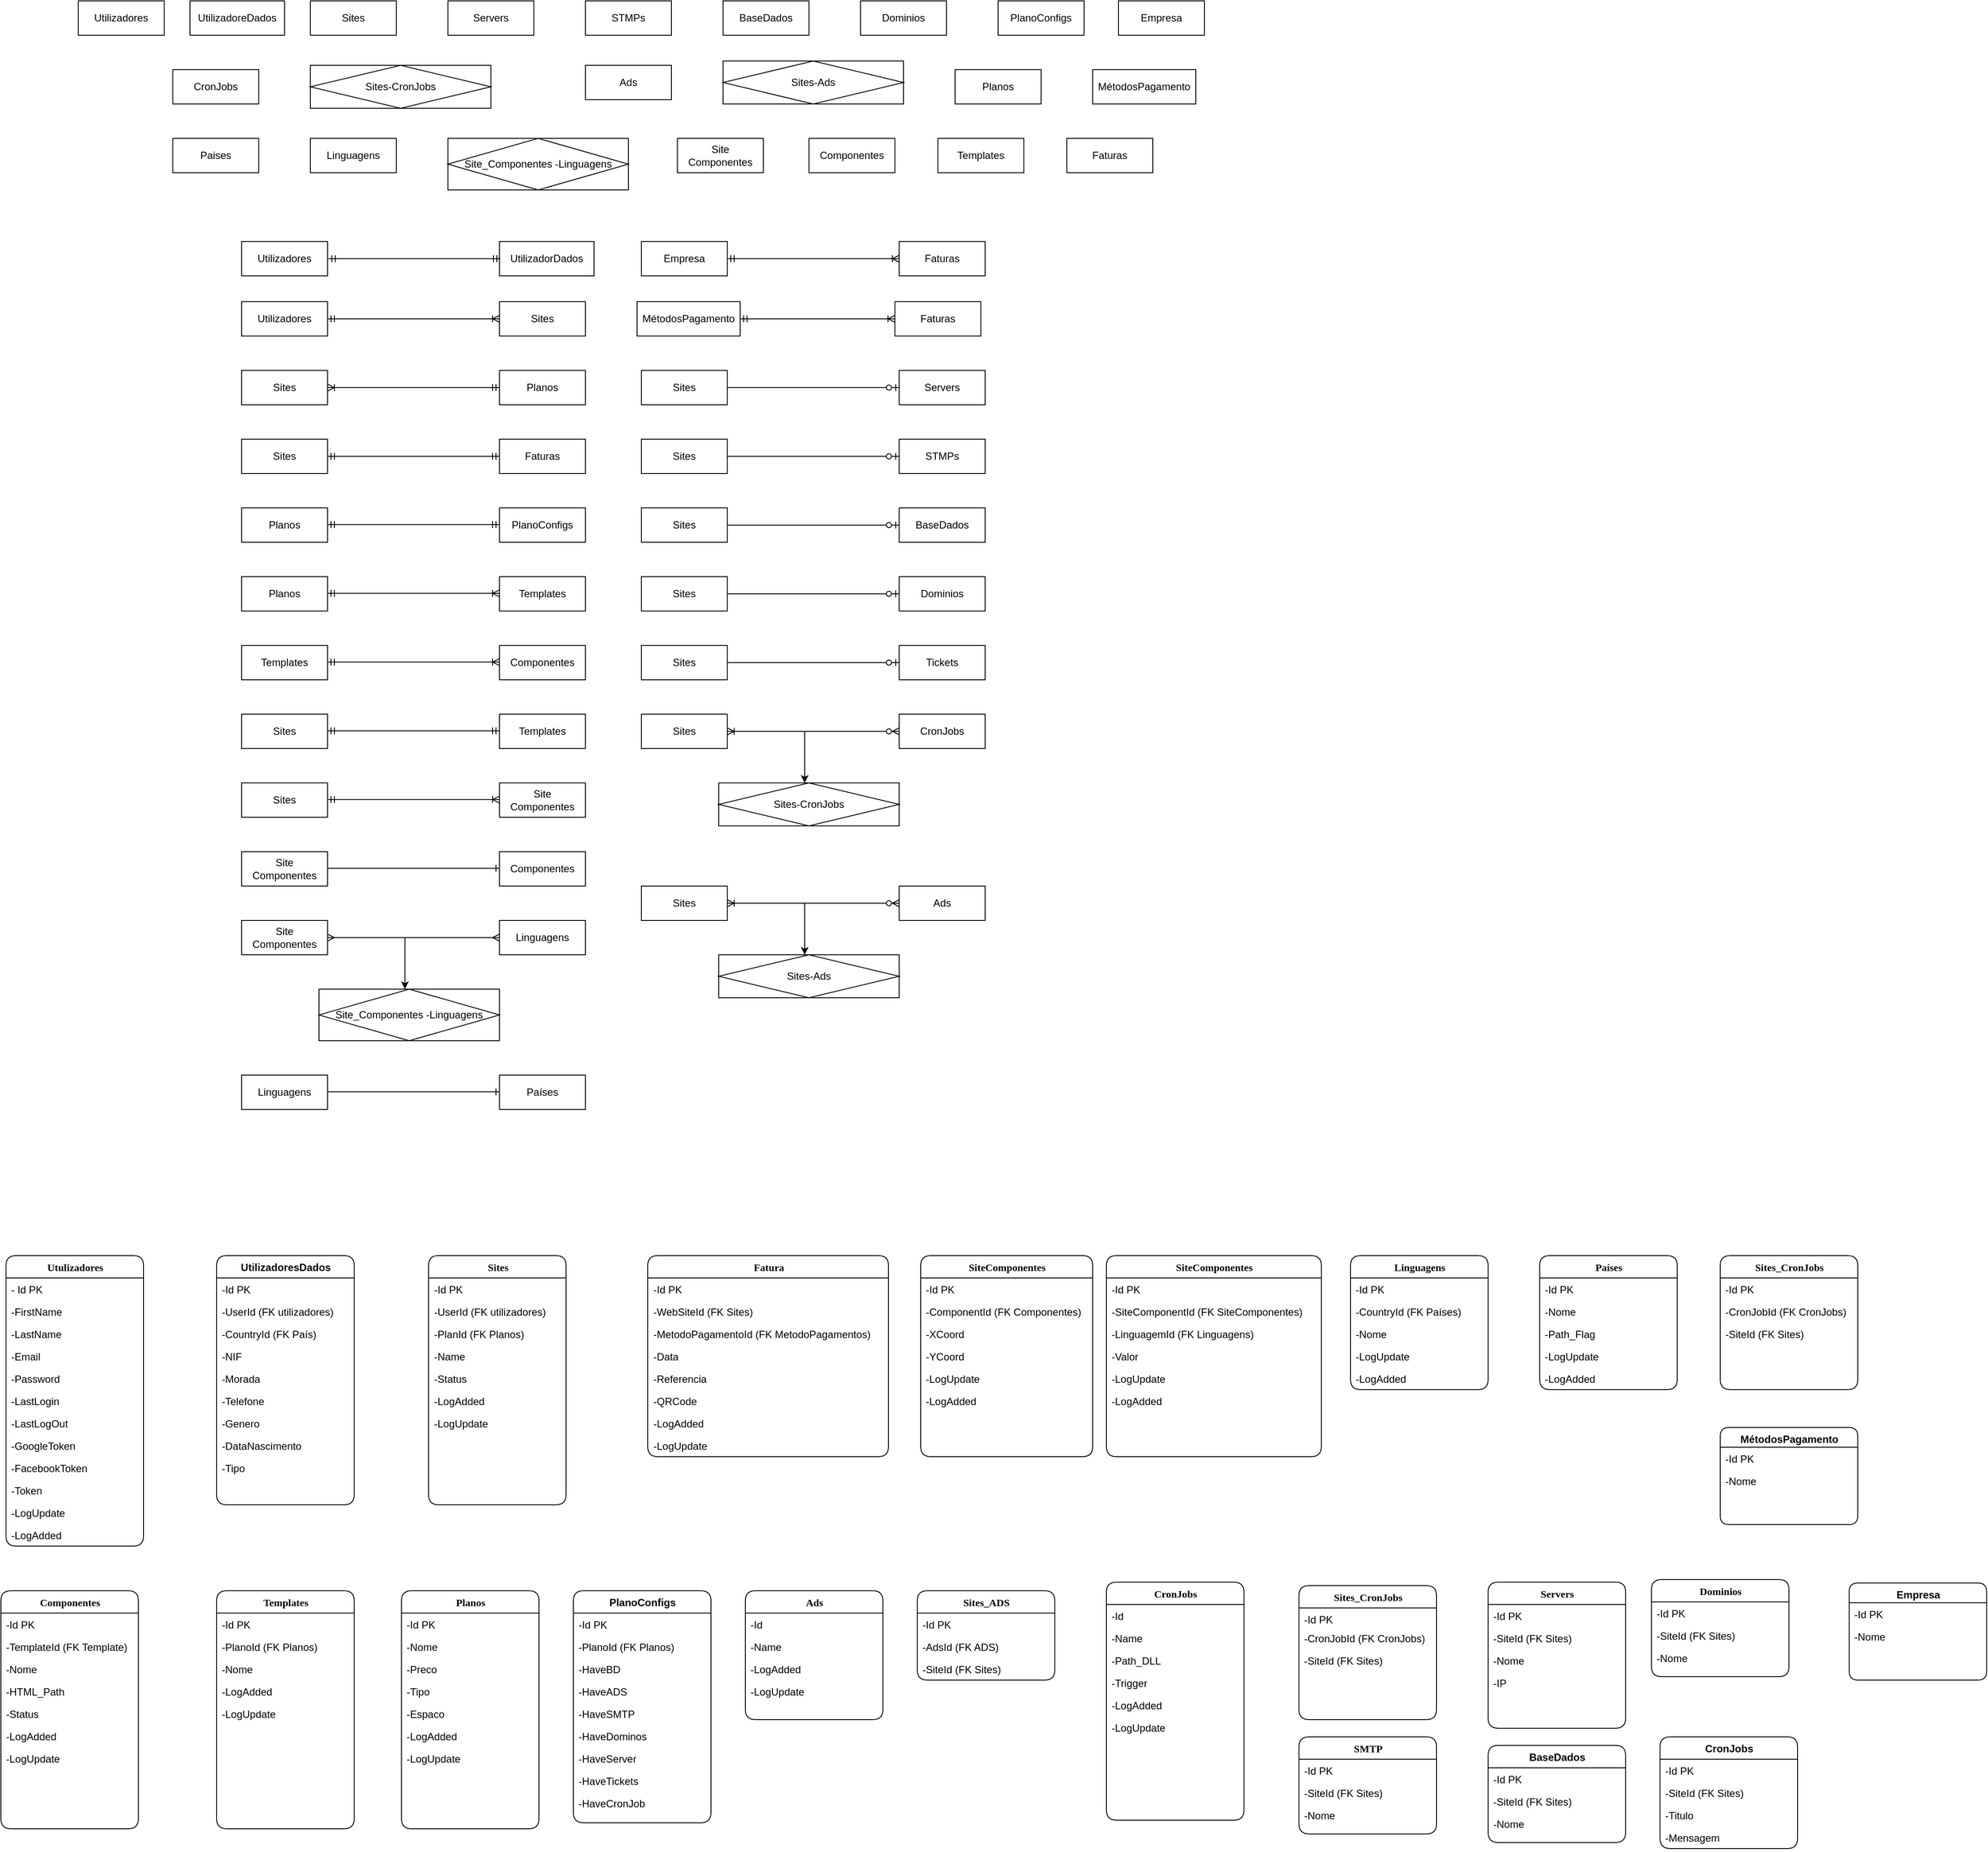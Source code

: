 <mxfile version="14.7.6" type="device"><diagram id="NsafGIGtW207_Jbh4qtU" name="Page-1"><mxGraphModel dx="5190" dy="2735" grid="1" gridSize="10" guides="1" tooltips="1" connect="1" arrows="1" fold="1" page="1" pageScale="1" pageWidth="827" pageHeight="1169" math="0" shadow="0"><root><mxCell id="0"/><mxCell id="1" parent="0"/><mxCell id="LYBJ_0AYohCCelH_25Xm-1" value="Utilizadores" style="whiteSpace=wrap;html=1;align=center;" parent="1" vertex="1"><mxGeometry x="390" y="410" width="100" height="40" as="geometry"/></mxCell><mxCell id="LYBJ_0AYohCCelH_25Xm-2" value="Sites" style="whiteSpace=wrap;html=1;align=center;" parent="1" vertex="1"><mxGeometry x="690" y="410" width="100" height="40" as="geometry"/></mxCell><mxCell id="LYBJ_0AYohCCelH_25Xm-7" value="Sites" style="whiteSpace=wrap;html=1;align=center;" parent="1" vertex="1"><mxGeometry x="390" y="490" width="100" height="40" as="geometry"/></mxCell><mxCell id="LYBJ_0AYohCCelH_25Xm-8" value="Planos" style="whiteSpace=wrap;html=1;align=center;" parent="1" vertex="1"><mxGeometry x="690" y="490" width="100" height="40" as="geometry"/></mxCell><mxCell id="LYBJ_0AYohCCelH_25Xm-10" value="Planos" style="whiteSpace=wrap;html=1;align=center;" parent="1" vertex="1"><mxGeometry x="390" y="650" width="100" height="40" as="geometry"/></mxCell><mxCell id="LYBJ_0AYohCCelH_25Xm-12" value="PlanoConfigs" style="whiteSpace=wrap;html=1;align=center;" parent="1" vertex="1"><mxGeometry x="690" y="650" width="100" height="40" as="geometry"/></mxCell><mxCell id="LYBJ_0AYohCCelH_25Xm-13" value="Sites" style="whiteSpace=wrap;html=1;align=center;" parent="1" vertex="1"><mxGeometry x="390" y="570" width="100" height="40" as="geometry"/></mxCell><mxCell id="LYBJ_0AYohCCelH_25Xm-15" value="Faturas" style="whiteSpace=wrap;html=1;align=center;" parent="1" vertex="1"><mxGeometry x="690" y="570" width="100" height="40" as="geometry"/></mxCell><mxCell id="LYBJ_0AYohCCelH_25Xm-16" value="Planos" style="whiteSpace=wrap;html=1;align=center;" parent="1" vertex="1"><mxGeometry x="390" y="730" width="100" height="40" as="geometry"/></mxCell><mxCell id="LYBJ_0AYohCCelH_25Xm-19" value="Templates" style="whiteSpace=wrap;html=1;align=center;" parent="1" vertex="1"><mxGeometry x="690" y="730" width="100" height="40" as="geometry"/></mxCell><mxCell id="LYBJ_0AYohCCelH_25Xm-20" value="Templates" style="whiteSpace=wrap;html=1;align=center;" parent="1" vertex="1"><mxGeometry x="390" y="810" width="100" height="40" as="geometry"/></mxCell><mxCell id="LYBJ_0AYohCCelH_25Xm-22" value="Componentes" style="whiteSpace=wrap;html=1;align=center;" parent="1" vertex="1"><mxGeometry x="690" y="810" width="100" height="40" as="geometry"/></mxCell><mxCell id="LYBJ_0AYohCCelH_25Xm-23" value="Sites" style="whiteSpace=wrap;html=1;align=center;" parent="1" vertex="1"><mxGeometry x="390" y="970" width="100" height="40" as="geometry"/></mxCell><mxCell id="LYBJ_0AYohCCelH_25Xm-24" value="Site&lt;br&gt;Componentes" style="whiteSpace=wrap;html=1;align=center;" parent="1" vertex="1"><mxGeometry x="690" y="970" width="100" height="40" as="geometry"/></mxCell><mxCell id="LYBJ_0AYohCCelH_25Xm-29" value="Site&lt;br&gt;Componentes" style="whiteSpace=wrap;html=1;align=center;" parent="1" vertex="1"><mxGeometry x="390" y="1050" width="100" height="40" as="geometry"/></mxCell><mxCell id="LYBJ_0AYohCCelH_25Xm-30" value="&lt;span&gt;Componentes&lt;/span&gt;" style="whiteSpace=wrap;html=1;align=center;" parent="1" vertex="1"><mxGeometry x="690" y="1050" width="100" height="40" as="geometry"/></mxCell><mxCell id="LYBJ_0AYohCCelH_25Xm-32" value="" style="edgeStyle=entityRelationEdgeStyle;fontSize=12;html=1;endArrow=ERone;endFill=1;exitX=1;exitY=0.5;exitDx=0;exitDy=0;" parent="1" edge="1"><mxGeometry width="100" height="100" relative="1" as="geometry"><mxPoint x="490" y="1069.41" as="sourcePoint"/><mxPoint x="690" y="1069.41" as="targetPoint"/></mxGeometry></mxCell><mxCell id="LYBJ_0AYohCCelH_25Xm-33" value="Site&lt;br&gt;Componentes" style="whiteSpace=wrap;html=1;align=center;" parent="1" vertex="1"><mxGeometry x="390" y="1130" width="100" height="40" as="geometry"/></mxCell><mxCell id="LYBJ_0AYohCCelH_25Xm-34" value="Linguagens" style="whiteSpace=wrap;html=1;align=center;" parent="1" vertex="1"><mxGeometry x="690" y="1130" width="100" height="40" as="geometry"/></mxCell><mxCell id="LYBJ_0AYohCCelH_25Xm-35" value="" style="edgeStyle=entityRelationEdgeStyle;fontSize=12;html=1;endArrow=ERmany;startArrow=ERmany;exitX=1;exitY=0.5;exitDx=0;exitDy=0;entryX=0;entryY=0.5;entryDx=0;entryDy=0;" parent="1" source="LYBJ_0AYohCCelH_25Xm-33" target="LYBJ_0AYohCCelH_25Xm-34" edge="1"><mxGeometry width="100" height="100" relative="1" as="geometry"><mxPoint x="520" y="1270" as="sourcePoint"/><mxPoint x="620" y="1170" as="targetPoint"/></mxGeometry></mxCell><mxCell id="LYBJ_0AYohCCelH_25Xm-36" value="Site_Componentes -Linguagens" style="shape=associativeEntity;whiteSpace=wrap;html=1;align=center;direction=west;" parent="1" vertex="1"><mxGeometry x="480" y="1210" width="210" height="60" as="geometry"/></mxCell><mxCell id="LYBJ_0AYohCCelH_25Xm-37" value="" style="endArrow=classic;html=1;" parent="1" edge="1"><mxGeometry width="50" height="50" relative="1" as="geometry"><mxPoint x="580" y="1150" as="sourcePoint"/><mxPoint x="580" y="1210" as="targetPoint"/></mxGeometry></mxCell><mxCell id="LYBJ_0AYohCCelH_25Xm-39" value="Linguagens" style="whiteSpace=wrap;html=1;align=center;" parent="1" vertex="1"><mxGeometry x="390" y="1310" width="100" height="40" as="geometry"/></mxCell><mxCell id="LYBJ_0AYohCCelH_25Xm-41" value="" style="edgeStyle=entityRelationEdgeStyle;fontSize=12;html=1;endArrow=ERone;endFill=1;exitX=1;exitY=0.5;exitDx=0;exitDy=0;" parent="1" edge="1"><mxGeometry width="100" height="100" relative="1" as="geometry"><mxPoint x="490" y="1329.41" as="sourcePoint"/><mxPoint x="690" y="1329.41" as="targetPoint"/></mxGeometry></mxCell><mxCell id="LYBJ_0AYohCCelH_25Xm-42" value="&lt;span style=&quot;text-align: left&quot;&gt;Países&lt;/span&gt;" style="whiteSpace=wrap;html=1;align=center;" parent="1" vertex="1"><mxGeometry x="690" y="1310" width="100" height="40" as="geometry"/></mxCell><mxCell id="LYBJ_0AYohCCelH_25Xm-43" value="Sites" style="whiteSpace=wrap;html=1;align=center;" parent="1" vertex="1"><mxGeometry x="855" y="490" width="100" height="40" as="geometry"/></mxCell><mxCell id="LYBJ_0AYohCCelH_25Xm-46" value="" style="edgeStyle=entityRelationEdgeStyle;fontSize=12;html=1;endArrow=ERzeroToOne;endFill=1;exitX=1;exitY=0.5;exitDx=0;exitDy=0;" parent="1" source="LYBJ_0AYohCCelH_25Xm-43" edge="1"><mxGeometry width="100" height="100" relative="1" as="geometry"><mxPoint x="395" y="740" as="sourcePoint"/><mxPoint x="1155" y="510" as="targetPoint"/></mxGeometry></mxCell><mxCell id="LYBJ_0AYohCCelH_25Xm-47" value="Servers" style="whiteSpace=wrap;html=1;align=center;" parent="1" vertex="1"><mxGeometry x="1155" y="490" width="100" height="40" as="geometry"/></mxCell><mxCell id="LYBJ_0AYohCCelH_25Xm-48" value="Sites" style="whiteSpace=wrap;html=1;align=center;" parent="1" vertex="1"><mxGeometry x="855" y="570" width="100" height="40" as="geometry"/></mxCell><mxCell id="LYBJ_0AYohCCelH_25Xm-49" value="" style="edgeStyle=entityRelationEdgeStyle;fontSize=12;html=1;endArrow=ERzeroToOne;endFill=1;exitX=1;exitY=0.5;exitDx=0;exitDy=0;" parent="1" source="LYBJ_0AYohCCelH_25Xm-48" edge="1"><mxGeometry width="100" height="100" relative="1" as="geometry"><mxPoint x="395" y="820" as="sourcePoint"/><mxPoint x="1155" y="590" as="targetPoint"/></mxGeometry></mxCell><mxCell id="LYBJ_0AYohCCelH_25Xm-50" value="STMPs" style="whiteSpace=wrap;html=1;align=center;" parent="1" vertex="1"><mxGeometry x="1155" y="570" width="100" height="40" as="geometry"/></mxCell><mxCell id="LYBJ_0AYohCCelH_25Xm-51" value="Sites" style="whiteSpace=wrap;html=1;align=center;" parent="1" vertex="1"><mxGeometry x="855" y="650" width="100" height="40" as="geometry"/></mxCell><mxCell id="LYBJ_0AYohCCelH_25Xm-53" value="BaseDados" style="whiteSpace=wrap;html=1;align=center;" parent="1" vertex="1"><mxGeometry x="1155" y="650" width="100" height="40" as="geometry"/></mxCell><mxCell id="LYBJ_0AYohCCelH_25Xm-55" value="" style="edgeStyle=entityRelationEdgeStyle;fontSize=12;html=1;endArrow=ERzeroToOne;endFill=1;exitX=1;exitY=0.5;exitDx=0;exitDy=0;" parent="1" source="LYBJ_0AYohCCelH_25Xm-51" target="LYBJ_0AYohCCelH_25Xm-53" edge="1"><mxGeometry width="100" height="100" relative="1" as="geometry"><mxPoint x="915" y="740" as="sourcePoint"/><mxPoint x="1015" y="640" as="targetPoint"/></mxGeometry></mxCell><mxCell id="LYBJ_0AYohCCelH_25Xm-56" value="Sites" style="whiteSpace=wrap;html=1;align=center;" parent="1" vertex="1"><mxGeometry x="855" y="730" width="100" height="40" as="geometry"/></mxCell><mxCell id="LYBJ_0AYohCCelH_25Xm-57" value="Dominios" style="whiteSpace=wrap;html=1;align=center;" parent="1" vertex="1"><mxGeometry x="1155" y="730" width="100" height="40" as="geometry"/></mxCell><mxCell id="LYBJ_0AYohCCelH_25Xm-58" value="" style="edgeStyle=entityRelationEdgeStyle;fontSize=12;html=1;endArrow=ERzeroToOne;endFill=1;exitX=1;exitY=0.5;exitDx=0;exitDy=0;" parent="1" source="LYBJ_0AYohCCelH_25Xm-56" target="LYBJ_0AYohCCelH_25Xm-57" edge="1"><mxGeometry width="100" height="100" relative="1" as="geometry"><mxPoint x="915" y="820" as="sourcePoint"/><mxPoint x="1015" y="720" as="targetPoint"/></mxGeometry></mxCell><mxCell id="LYBJ_0AYohCCelH_25Xm-59" value="Sites" style="whiteSpace=wrap;html=1;align=center;" parent="1" vertex="1"><mxGeometry x="855" y="890" width="100" height="40" as="geometry"/></mxCell><mxCell id="LYBJ_0AYohCCelH_25Xm-60" value="CronJobs" style="whiteSpace=wrap;html=1;align=center;" parent="1" vertex="1"><mxGeometry x="1155" y="890" width="100" height="40" as="geometry"/></mxCell><mxCell id="LYBJ_0AYohCCelH_25Xm-62" value="Sites-CronJobs" style="shape=associativeEntity;whiteSpace=wrap;html=1;align=center;direction=west;" parent="1" vertex="1"><mxGeometry x="945" y="970" width="210" height="50" as="geometry"/></mxCell><mxCell id="LYBJ_0AYohCCelH_25Xm-63" value="" style="endArrow=classic;html=1;" parent="1" edge="1"><mxGeometry width="50" height="50" relative="1" as="geometry"><mxPoint x="1045" y="910.0" as="sourcePoint"/><mxPoint x="1045" y="970.0" as="targetPoint"/></mxGeometry></mxCell><mxCell id="LYBJ_0AYohCCelH_25Xm-91" value="Sites" style="whiteSpace=wrap;html=1;align=center;" parent="1" vertex="1"><mxGeometry x="390" y="890" width="100" height="40" as="geometry"/></mxCell><mxCell id="LYBJ_0AYohCCelH_25Xm-92" value="Templates" style="whiteSpace=wrap;html=1;align=center;" parent="1" vertex="1"><mxGeometry x="690" y="890" width="100" height="40" as="geometry"/></mxCell><mxCell id="LYBJ_0AYohCCelH_25Xm-94" value="Sites" style="whiteSpace=wrap;html=1;align=center;" parent="1" vertex="1"><mxGeometry x="855" y="1090" width="100" height="40" as="geometry"/></mxCell><mxCell id="LYBJ_0AYohCCelH_25Xm-95" value="Ads" style="whiteSpace=wrap;html=1;align=center;" parent="1" vertex="1"><mxGeometry x="1155" y="1090" width="100" height="40" as="geometry"/></mxCell><mxCell id="LYBJ_0AYohCCelH_25Xm-97" value="Sites-Ads" style="shape=associativeEntity;whiteSpace=wrap;html=1;align=center;direction=west;" parent="1" vertex="1"><mxGeometry x="945" y="1170" width="210" height="50" as="geometry"/></mxCell><mxCell id="LYBJ_0AYohCCelH_25Xm-98" value="" style="endArrow=classic;html=1;" parent="1" edge="1"><mxGeometry width="50" height="50" relative="1" as="geometry"><mxPoint x="1045" y="1110.0" as="sourcePoint"/><mxPoint x="1045" y="1170.0" as="targetPoint"/></mxGeometry></mxCell><mxCell id="LYBJ_0AYohCCelH_25Xm-99" value="" style="edgeStyle=entityRelationEdgeStyle;fontSize=12;html=1;endArrow=ERoneToMany;startArrow=ERmandOne;exitX=1;exitY=0.5;exitDx=0;exitDy=0;entryX=0;entryY=0.5;entryDx=0;entryDy=0;" parent="1" source="LYBJ_0AYohCCelH_25Xm-1" target="LYBJ_0AYohCCelH_25Xm-2" edge="1"><mxGeometry width="100" height="100" relative="1" as="geometry"><mxPoint x="480" y="480" as="sourcePoint"/><mxPoint x="580" y="380" as="targetPoint"/></mxGeometry></mxCell><mxCell id="LYBJ_0AYohCCelH_25Xm-100" value="" style="edgeStyle=entityRelationEdgeStyle;fontSize=12;html=1;endArrow=ERoneToMany;startArrow=ERmandOne;exitX=0;exitY=0.5;exitDx=0;exitDy=0;entryX=1;entryY=0.5;entryDx=0;entryDy=0;" parent="1" source="LYBJ_0AYohCCelH_25Xm-8" target="LYBJ_0AYohCCelH_25Xm-7" edge="1"><mxGeometry width="100" height="100" relative="1" as="geometry"><mxPoint x="500" y="490" as="sourcePoint"/><mxPoint x="470" y="460" as="targetPoint"/></mxGeometry></mxCell><mxCell id="LYBJ_0AYohCCelH_25Xm-101" value="" style="edgeStyle=entityRelationEdgeStyle;fontSize=12;html=1;endArrow=ERmandOne;startArrow=ERmandOne;entryX=0;entryY=0.5;entryDx=0;entryDy=0;exitX=1;exitY=0.5;exitDx=0;exitDy=0;" parent="1" source="LYBJ_0AYohCCelH_25Xm-13" target="LYBJ_0AYohCCelH_25Xm-15" edge="1"><mxGeometry width="100" height="100" relative="1" as="geometry"><mxPoint x="300" y="650" as="sourcePoint"/><mxPoint x="400" y="550" as="targetPoint"/></mxGeometry></mxCell><mxCell id="LYBJ_0AYohCCelH_25Xm-102" value="" style="edgeStyle=entityRelationEdgeStyle;fontSize=12;html=1;endArrow=ERmandOne;startArrow=ERmandOne;entryX=0;entryY=0.5;entryDx=0;entryDy=0;exitX=1;exitY=0.5;exitDx=0;exitDy=0;" parent="1" edge="1"><mxGeometry width="100" height="100" relative="1" as="geometry"><mxPoint x="490" y="669.41" as="sourcePoint"/><mxPoint x="690" y="669.41" as="targetPoint"/></mxGeometry></mxCell><mxCell id="LYBJ_0AYohCCelH_25Xm-103" value="" style="edgeStyle=entityRelationEdgeStyle;fontSize=12;html=1;endArrow=ERoneToMany;startArrow=ERmandOne;exitX=1;exitY=0.5;exitDx=0;exitDy=0;entryX=0;entryY=0.5;entryDx=0;entryDy=0;" parent="1" edge="1"><mxGeometry width="100" height="100" relative="1" as="geometry"><mxPoint x="490" y="749.41" as="sourcePoint"/><mxPoint x="690" y="749.41" as="targetPoint"/></mxGeometry></mxCell><mxCell id="LYBJ_0AYohCCelH_25Xm-104" value="" style="edgeStyle=entityRelationEdgeStyle;fontSize=12;html=1;endArrow=ERoneToMany;startArrow=ERmandOne;exitX=1;exitY=0.5;exitDx=0;exitDy=0;entryX=0;entryY=0.5;entryDx=0;entryDy=0;" parent="1" edge="1"><mxGeometry width="100" height="100" relative="1" as="geometry"><mxPoint x="490" y="829.41" as="sourcePoint"/><mxPoint x="690" y="829.41" as="targetPoint"/></mxGeometry></mxCell><mxCell id="LYBJ_0AYohCCelH_25Xm-105" value="" style="edgeStyle=entityRelationEdgeStyle;fontSize=12;html=1;endArrow=ERmandOne;startArrow=ERmandOne;entryX=0;entryY=0.5;entryDx=0;entryDy=0;exitX=1;exitY=0.5;exitDx=0;exitDy=0;" parent="1" edge="1"><mxGeometry width="100" height="100" relative="1" as="geometry"><mxPoint x="490" y="909.41" as="sourcePoint"/><mxPoint x="690" y="909.41" as="targetPoint"/></mxGeometry></mxCell><mxCell id="LYBJ_0AYohCCelH_25Xm-106" value="" style="edgeStyle=entityRelationEdgeStyle;fontSize=12;html=1;endArrow=ERoneToMany;startArrow=ERmandOne;exitX=1;exitY=0.5;exitDx=0;exitDy=0;entryX=0;entryY=0.5;entryDx=0;entryDy=0;" parent="1" edge="1"><mxGeometry width="100" height="100" relative="1" as="geometry"><mxPoint x="490" y="989.41" as="sourcePoint"/><mxPoint x="690" y="989.41" as="targetPoint"/></mxGeometry></mxCell><mxCell id="LYBJ_0AYohCCelH_25Xm-133" value="Utilizadores" style="whiteSpace=wrap;html=1;align=center;" parent="1" vertex="1"><mxGeometry x="200" y="60" width="100" height="40" as="geometry"/></mxCell><mxCell id="LYBJ_0AYohCCelH_25Xm-134" value="Sites" style="whiteSpace=wrap;html=1;align=center;" parent="1" vertex="1"><mxGeometry x="470" y="60" width="100" height="40" as="geometry"/></mxCell><mxCell id="LYBJ_0AYohCCelH_25Xm-135" value="Servers" style="whiteSpace=wrap;html=1;align=center;" parent="1" vertex="1"><mxGeometry x="630" y="60" width="100" height="40" as="geometry"/></mxCell><mxCell id="LYBJ_0AYohCCelH_25Xm-136" value="STMPs" style="whiteSpace=wrap;html=1;align=center;" parent="1" vertex="1"><mxGeometry x="790" y="60" width="100" height="40" as="geometry"/></mxCell><mxCell id="LYBJ_0AYohCCelH_25Xm-137" value="BaseDados" style="whiteSpace=wrap;html=1;align=center;" parent="1" vertex="1"><mxGeometry x="950" y="60" width="100" height="40" as="geometry"/></mxCell><mxCell id="LYBJ_0AYohCCelH_25Xm-138" value="Dominios" style="whiteSpace=wrap;html=1;align=center;" parent="1" vertex="1"><mxGeometry x="1110" y="60" width="100" height="40" as="geometry"/></mxCell><mxCell id="LYBJ_0AYohCCelH_25Xm-139" value="CronJobs" style="whiteSpace=wrap;html=1;align=center;" parent="1" vertex="1"><mxGeometry x="310" y="140" width="100" height="40" as="geometry"/></mxCell><mxCell id="LYBJ_0AYohCCelH_25Xm-140" value="Sites-CronJobs" style="shape=associativeEntity;whiteSpace=wrap;html=1;align=center;direction=west;" parent="1" vertex="1"><mxGeometry x="470" y="135" width="210" height="50" as="geometry"/></mxCell><mxCell id="LYBJ_0AYohCCelH_25Xm-141" value="Ads" style="whiteSpace=wrap;html=1;align=center;" parent="1" vertex="1"><mxGeometry x="790" y="135" width="100" height="40" as="geometry"/></mxCell><mxCell id="LYBJ_0AYohCCelH_25Xm-142" value="Sites-Ads" style="shape=associativeEntity;whiteSpace=wrap;html=1;align=center;direction=west;" parent="1" vertex="1"><mxGeometry x="950" y="130" width="210" height="50" as="geometry"/></mxCell><mxCell id="LYBJ_0AYohCCelH_25Xm-143" value="Paises" style="whiteSpace=wrap;html=1;align=center;" parent="1" vertex="1"><mxGeometry x="310" y="220" width="100" height="40" as="geometry"/></mxCell><mxCell id="LYBJ_0AYohCCelH_25Xm-144" value="Linguagens" style="whiteSpace=wrap;html=1;align=center;" parent="1" vertex="1"><mxGeometry x="470" y="220" width="100" height="40" as="geometry"/></mxCell><mxCell id="LYBJ_0AYohCCelH_25Xm-145" value="Site_Componentes -Linguagens" style="shape=associativeEntity;whiteSpace=wrap;html=1;align=center;direction=west;" parent="1" vertex="1"><mxGeometry x="630" y="220" width="210" height="60" as="geometry"/></mxCell><mxCell id="LYBJ_0AYohCCelH_25Xm-146" value="Site&lt;br&gt;Componentes" style="whiteSpace=wrap;html=1;align=center;" parent="1" vertex="1"><mxGeometry x="897" y="220" width="100" height="40" as="geometry"/></mxCell><mxCell id="LYBJ_0AYohCCelH_25Xm-147" value="&lt;span&gt;Componentes&lt;/span&gt;" style="whiteSpace=wrap;html=1;align=center;" parent="1" vertex="1"><mxGeometry x="1050" y="220" width="100" height="40" as="geometry"/></mxCell><mxCell id="LYBJ_0AYohCCelH_25Xm-148" value="Templates" style="whiteSpace=wrap;html=1;align=center;" parent="1" vertex="1"><mxGeometry x="1200" y="220" width="100" height="40" as="geometry"/></mxCell><mxCell id="LYBJ_0AYohCCelH_25Xm-149" value="Planos" style="whiteSpace=wrap;html=1;align=center;" parent="1" vertex="1"><mxGeometry x="1220" y="140" width="100" height="40" as="geometry"/></mxCell><mxCell id="LYBJ_0AYohCCelH_25Xm-150" value="PlanoConfigs" style="whiteSpace=wrap;html=1;align=center;" parent="1" vertex="1"><mxGeometry x="1270" y="60" width="100" height="40" as="geometry"/></mxCell><mxCell id="LYBJ_0AYohCCelH_25Xm-151" value="Faturas" style="whiteSpace=wrap;html=1;align=center;" parent="1" vertex="1"><mxGeometry x="1350" y="220" width="100" height="40" as="geometry"/></mxCell><mxCell id="LYBJ_0AYohCCelH_25Xm-152" value="Sites" style="whiteSpace=wrap;html=1;align=center;" parent="1" vertex="1"><mxGeometry x="855" y="810" width="100" height="40" as="geometry"/></mxCell><mxCell id="LYBJ_0AYohCCelH_25Xm-153" value="Tickets" style="whiteSpace=wrap;html=1;align=center;" parent="1" vertex="1"><mxGeometry x="1155" y="810" width="100" height="40" as="geometry"/></mxCell><mxCell id="LYBJ_0AYohCCelH_25Xm-154" value="" style="edgeStyle=entityRelationEdgeStyle;fontSize=12;html=1;endArrow=ERzeroToOne;endFill=1;exitX=1;exitY=0.5;exitDx=0;exitDy=0;" parent="1" source="LYBJ_0AYohCCelH_25Xm-152" target="LYBJ_0AYohCCelH_25Xm-153" edge="1"><mxGeometry width="100" height="100" relative="1" as="geometry"><mxPoint x="915" y="900" as="sourcePoint"/><mxPoint x="1015" y="800" as="targetPoint"/></mxGeometry></mxCell><mxCell id="LYBJ_0AYohCCelH_25Xm-157" value="Utulizadores" style="swimlane;html=1;fontStyle=1;align=center;verticalAlign=top;childLayout=stackLayout;horizontal=1;startSize=26;horizontalStack=0;resizeParent=1;resizeLast=0;collapsible=1;marginBottom=0;swimlaneFillColor=#ffffff;rounded=1;shadow=0;comic=0;labelBackgroundColor=none;strokeWidth=1;fillColor=none;fontFamily=Verdana;fontSize=12" parent="1" vertex="1"><mxGeometry x="116" y="1520" width="160" height="338" as="geometry"/></mxCell><mxCell id="LYBJ_0AYohCCelH_25Xm-158" value="- Id PK" style="text;html=1;strokeColor=none;fillColor=none;align=left;verticalAlign=top;spacingLeft=4;spacingRight=4;whiteSpace=wrap;overflow=hidden;rotatable=0;points=[[0,0.5],[1,0.5]];portConstraint=eastwest;rounded=1;" parent="LYBJ_0AYohCCelH_25Xm-157" vertex="1"><mxGeometry y="26" width="160" height="26" as="geometry"/></mxCell><mxCell id="LYBJ_0AYohCCelH_25Xm-159" value="-FirstName" style="text;html=1;strokeColor=none;fillColor=none;align=left;verticalAlign=top;spacingLeft=4;spacingRight=4;whiteSpace=wrap;overflow=hidden;rotatable=0;points=[[0,0.5],[1,0.5]];portConstraint=eastwest;rounded=1;" parent="LYBJ_0AYohCCelH_25Xm-157" vertex="1"><mxGeometry y="52" width="160" height="26" as="geometry"/></mxCell><mxCell id="LYBJ_0AYohCCelH_25Xm-160" value="-LastName" style="text;html=1;strokeColor=none;fillColor=none;align=left;verticalAlign=top;spacingLeft=4;spacingRight=4;whiteSpace=wrap;overflow=hidden;rotatable=0;points=[[0,0.5],[1,0.5]];portConstraint=eastwest;rounded=1;" parent="LYBJ_0AYohCCelH_25Xm-157" vertex="1"><mxGeometry y="78" width="160" height="26" as="geometry"/></mxCell><mxCell id="LYBJ_0AYohCCelH_25Xm-161" value="-Email" style="text;html=1;strokeColor=none;fillColor=none;align=left;verticalAlign=top;spacingLeft=4;spacingRight=4;whiteSpace=wrap;overflow=hidden;rotatable=0;points=[[0,0.5],[1,0.5]];portConstraint=eastwest;rounded=1;" parent="LYBJ_0AYohCCelH_25Xm-157" vertex="1"><mxGeometry y="104" width="160" height="26" as="geometry"/></mxCell><mxCell id="LYBJ_0AYohCCelH_25Xm-162" value="-Password" style="text;html=1;strokeColor=none;fillColor=none;align=left;verticalAlign=top;spacingLeft=4;spacingRight=4;whiteSpace=wrap;overflow=hidden;rotatable=0;points=[[0,0.5],[1,0.5]];portConstraint=eastwest;rounded=1;" parent="LYBJ_0AYohCCelH_25Xm-157" vertex="1"><mxGeometry y="130" width="160" height="26" as="geometry"/></mxCell><mxCell id="LYBJ_0AYohCCelH_25Xm-163" value="-LastLogin" style="text;html=1;strokeColor=none;fillColor=none;align=left;verticalAlign=top;spacingLeft=4;spacingRight=4;whiteSpace=wrap;overflow=hidden;rotatable=0;points=[[0,0.5],[1,0.5]];portConstraint=eastwest;rounded=1;" parent="LYBJ_0AYohCCelH_25Xm-157" vertex="1"><mxGeometry y="156" width="160" height="26" as="geometry"/></mxCell><mxCell id="LYBJ_0AYohCCelH_25Xm-164" value="-LastLogOut" style="text;html=1;strokeColor=none;fillColor=none;align=left;verticalAlign=top;spacingLeft=4;spacingRight=4;whiteSpace=wrap;overflow=hidden;rotatable=0;points=[[0,0.5],[1,0.5]];portConstraint=eastwest;rounded=1;" parent="LYBJ_0AYohCCelH_25Xm-157" vertex="1"><mxGeometry y="182" width="160" height="26" as="geometry"/></mxCell><mxCell id="LYBJ_0AYohCCelH_25Xm-165" value="-GoogleToken" style="text;html=1;strokeColor=none;fillColor=none;align=left;verticalAlign=top;spacingLeft=4;spacingRight=4;whiteSpace=wrap;overflow=hidden;rotatable=0;points=[[0,0.5],[1,0.5]];portConstraint=eastwest;rounded=1;" parent="LYBJ_0AYohCCelH_25Xm-157" vertex="1"><mxGeometry y="208" width="160" height="26" as="geometry"/></mxCell><mxCell id="LYBJ_0AYohCCelH_25Xm-166" value="-FacebookToken" style="text;html=1;strokeColor=none;fillColor=none;align=left;verticalAlign=top;spacingLeft=4;spacingRight=4;whiteSpace=wrap;overflow=hidden;rotatable=0;points=[[0,0.5],[1,0.5]];portConstraint=eastwest;rounded=1;" parent="LYBJ_0AYohCCelH_25Xm-157" vertex="1"><mxGeometry y="234" width="160" height="26" as="geometry"/></mxCell><mxCell id="LYBJ_0AYohCCelH_25Xm-167" value="-Token" style="text;html=1;strokeColor=none;fillColor=none;align=left;verticalAlign=top;spacingLeft=4;spacingRight=4;whiteSpace=wrap;overflow=hidden;rotatable=0;points=[[0,0.5],[1,0.5]];portConstraint=eastwest;rounded=1;" parent="LYBJ_0AYohCCelH_25Xm-157" vertex="1"><mxGeometry y="260" width="160" height="26" as="geometry"/></mxCell><mxCell id="0ZOn3aNPeJyHJtZtC3J_-8" value="-LogUpdate" style="text;html=1;strokeColor=none;fillColor=none;align=left;verticalAlign=top;spacingLeft=4;spacingRight=4;whiteSpace=wrap;overflow=hidden;rotatable=0;points=[[0,0.5],[1,0.5]];portConstraint=eastwest;rounded=1;" vertex="1" parent="LYBJ_0AYohCCelH_25Xm-157"><mxGeometry y="286" width="160" height="26" as="geometry"/></mxCell><mxCell id="0ZOn3aNPeJyHJtZtC3J_-7" value="-LogAdded" style="text;html=1;strokeColor=none;fillColor=none;align=left;verticalAlign=top;spacingLeft=4;spacingRight=4;whiteSpace=wrap;overflow=hidden;rotatable=0;points=[[0,0.5],[1,0.5]];portConstraint=eastwest;rounded=1;" vertex="1" parent="LYBJ_0AYohCCelH_25Xm-157"><mxGeometry y="312" width="160" height="26" as="geometry"/></mxCell><mxCell id="LYBJ_0AYohCCelH_25Xm-168" value="Sites" style="swimlane;html=1;fontStyle=1;align=center;verticalAlign=top;childLayout=stackLayout;horizontal=1;startSize=26;horizontalStack=0;resizeParent=1;resizeLast=0;collapsible=1;marginBottom=0;swimlaneFillColor=#ffffff;rounded=1;shadow=0;comic=0;labelBackgroundColor=none;strokeWidth=1;fillColor=none;fontFamily=Verdana;fontSize=12" parent="1" vertex="1"><mxGeometry x="607.5" y="1520" width="160" height="290" as="geometry"/></mxCell><mxCell id="LYBJ_0AYohCCelH_25Xm-169" value="-Id PK" style="text;html=1;strokeColor=none;fillColor=none;align=left;verticalAlign=top;spacingLeft=4;spacingRight=4;whiteSpace=wrap;overflow=hidden;rotatable=0;points=[[0,0.5],[1,0.5]];portConstraint=eastwest;rounded=1;" parent="LYBJ_0AYohCCelH_25Xm-168" vertex="1"><mxGeometry y="26" width="160" height="26" as="geometry"/></mxCell><mxCell id="LYBJ_0AYohCCelH_25Xm-173" value="-UserId (FK utilizadores)" style="text;html=1;strokeColor=none;fillColor=none;align=left;verticalAlign=top;spacingLeft=4;spacingRight=4;whiteSpace=wrap;overflow=hidden;rotatable=0;points=[[0,0.5],[1,0.5]];portConstraint=eastwest;rounded=1;" parent="LYBJ_0AYohCCelH_25Xm-168" vertex="1"><mxGeometry y="52" width="160" height="26" as="geometry"/></mxCell><mxCell id="LYBJ_0AYohCCelH_25Xm-174" value="-PlanId (FK Planos)" style="text;html=1;strokeColor=none;fillColor=none;align=left;verticalAlign=top;spacingLeft=4;spacingRight=4;whiteSpace=wrap;overflow=hidden;rotatable=0;points=[[0,0.5],[1,0.5]];portConstraint=eastwest;rounded=1;" parent="LYBJ_0AYohCCelH_25Xm-168" vertex="1"><mxGeometry y="78" width="160" height="26" as="geometry"/></mxCell><mxCell id="LYBJ_0AYohCCelH_25Xm-170" value="-Name" style="text;html=1;strokeColor=none;fillColor=none;align=left;verticalAlign=top;spacingLeft=4;spacingRight=4;whiteSpace=wrap;overflow=hidden;rotatable=0;points=[[0,0.5],[1,0.5]];portConstraint=eastwest;rounded=1;" parent="LYBJ_0AYohCCelH_25Xm-168" vertex="1"><mxGeometry y="104" width="160" height="26" as="geometry"/></mxCell><mxCell id="LYBJ_0AYohCCelH_25Xm-175" value="-Status" style="text;html=1;strokeColor=none;fillColor=none;align=left;verticalAlign=top;spacingLeft=4;spacingRight=4;whiteSpace=wrap;overflow=hidden;rotatable=0;points=[[0,0.5],[1,0.5]];portConstraint=eastwest;rounded=1;" parent="LYBJ_0AYohCCelH_25Xm-168" vertex="1"><mxGeometry y="130" width="160" height="26" as="geometry"/></mxCell><mxCell id="0ZOn3aNPeJyHJtZtC3J_-5" value="-LogAdded" style="text;html=1;strokeColor=none;fillColor=none;align=left;verticalAlign=top;spacingLeft=4;spacingRight=4;whiteSpace=wrap;overflow=hidden;rotatable=0;points=[[0,0.5],[1,0.5]];portConstraint=eastwest;rounded=1;" vertex="1" parent="LYBJ_0AYohCCelH_25Xm-168"><mxGeometry y="156" width="160" height="26" as="geometry"/></mxCell><mxCell id="0ZOn3aNPeJyHJtZtC3J_-6" value="-LogUpdate" style="text;html=1;strokeColor=none;fillColor=none;align=left;verticalAlign=top;spacingLeft=4;spacingRight=4;whiteSpace=wrap;overflow=hidden;rotatable=0;points=[[0,0.5],[1,0.5]];portConstraint=eastwest;rounded=1;" vertex="1" parent="LYBJ_0AYohCCelH_25Xm-168"><mxGeometry y="182" width="160" height="26" as="geometry"/></mxCell><mxCell id="LYBJ_0AYohCCelH_25Xm-176" value="Fatura" style="swimlane;html=1;fontStyle=1;align=center;verticalAlign=top;childLayout=stackLayout;horizontal=1;startSize=26;horizontalStack=0;resizeParent=1;resizeLast=0;collapsible=1;marginBottom=0;swimlaneFillColor=#ffffff;rounded=1;shadow=0;comic=0;labelBackgroundColor=none;strokeWidth=1;fillColor=none;fontFamily=Verdana;fontSize=12" parent="1" vertex="1"><mxGeometry x="862.5" y="1520" width="280" height="234" as="geometry"/></mxCell><mxCell id="LYBJ_0AYohCCelH_25Xm-177" value="-Id PK" style="text;html=1;strokeColor=none;fillColor=none;align=left;verticalAlign=top;spacingLeft=4;spacingRight=4;whiteSpace=wrap;overflow=hidden;rotatable=0;points=[[0,0.5],[1,0.5]];portConstraint=eastwest;rounded=1;" parent="LYBJ_0AYohCCelH_25Xm-176" vertex="1"><mxGeometry y="26" width="280" height="26" as="geometry"/></mxCell><mxCell id="LYBJ_0AYohCCelH_25Xm-181" value="-WebSiteId (FK Sites)" style="text;html=1;strokeColor=none;fillColor=none;align=left;verticalAlign=top;spacingLeft=4;spacingRight=4;whiteSpace=wrap;overflow=hidden;rotatable=0;points=[[0,0.5],[1,0.5]];portConstraint=eastwest;rounded=1;" parent="LYBJ_0AYohCCelH_25Xm-176" vertex="1"><mxGeometry y="52" width="280" height="26" as="geometry"/></mxCell><mxCell id="0ZOn3aNPeJyHJtZtC3J_-134" value="-MetodoPagamentoId (FK MetodoPagamentos)" style="text;html=1;strokeColor=none;fillColor=none;align=left;verticalAlign=top;spacingLeft=4;spacingRight=4;whiteSpace=wrap;overflow=hidden;rotatable=0;points=[[0,0.5],[1,0.5]];portConstraint=eastwest;rounded=1;" vertex="1" parent="LYBJ_0AYohCCelH_25Xm-176"><mxGeometry y="78" width="280" height="26" as="geometry"/></mxCell><mxCell id="LYBJ_0AYohCCelH_25Xm-178" value="-Data" style="text;html=1;strokeColor=none;fillColor=none;align=left;verticalAlign=top;spacingLeft=4;spacingRight=4;whiteSpace=wrap;overflow=hidden;rotatable=0;points=[[0,0.5],[1,0.5]];portConstraint=eastwest;rounded=1;" parent="LYBJ_0AYohCCelH_25Xm-176" vertex="1"><mxGeometry y="104" width="280" height="26" as="geometry"/></mxCell><mxCell id="0ZOn3aNPeJyHJtZtC3J_-3" value="-Referencia" style="text;html=1;strokeColor=none;fillColor=none;align=left;verticalAlign=top;spacingLeft=4;spacingRight=4;whiteSpace=wrap;overflow=hidden;rotatable=0;points=[[0,0.5],[1,0.5]];portConstraint=eastwest;rounded=1;" vertex="1" parent="LYBJ_0AYohCCelH_25Xm-176"><mxGeometry y="130" width="280" height="26" as="geometry"/></mxCell><mxCell id="0ZOn3aNPeJyHJtZtC3J_-61" value="-QRCode" style="text;html=1;strokeColor=none;fillColor=none;align=left;verticalAlign=top;spacingLeft=4;spacingRight=4;whiteSpace=wrap;overflow=hidden;rotatable=0;points=[[0,0.5],[1,0.5]];portConstraint=eastwest;rounded=1;" vertex="1" parent="LYBJ_0AYohCCelH_25Xm-176"><mxGeometry y="156" width="280" height="26" as="geometry"/></mxCell><mxCell id="LYBJ_0AYohCCelH_25Xm-179" value="-LogAdded" style="text;html=1;strokeColor=none;fillColor=none;align=left;verticalAlign=top;spacingLeft=4;spacingRight=4;whiteSpace=wrap;overflow=hidden;rotatable=0;points=[[0,0.5],[1,0.5]];portConstraint=eastwest;rounded=1;" parent="LYBJ_0AYohCCelH_25Xm-176" vertex="1"><mxGeometry y="182" width="280" height="26" as="geometry"/></mxCell><mxCell id="LYBJ_0AYohCCelH_25Xm-180" value="-LogUpdate" style="text;html=1;strokeColor=none;fillColor=none;align=left;verticalAlign=top;spacingLeft=4;spacingRight=4;whiteSpace=wrap;overflow=hidden;rotatable=0;points=[[0,0.5],[1,0.5]];portConstraint=eastwest;rounded=1;" parent="LYBJ_0AYohCCelH_25Xm-176" vertex="1"><mxGeometry y="208" width="280" height="26" as="geometry"/></mxCell><mxCell id="LYBJ_0AYohCCelH_25Xm-328" value="Países" style="swimlane;html=1;fontStyle=1;align=center;verticalAlign=top;childLayout=stackLayout;horizontal=1;startSize=26;horizontalStack=0;resizeParent=1;resizeLast=0;collapsible=1;marginBottom=0;swimlaneFillColor=#ffffff;rounded=1;shadow=0;comic=0;labelBackgroundColor=none;strokeWidth=1;fillColor=none;fontFamily=Verdana;fontSize=12" parent="1" vertex="1"><mxGeometry x="1900" y="1520" width="160" height="156" as="geometry"/></mxCell><mxCell id="LYBJ_0AYohCCelH_25Xm-329" value="-Id PK" style="text;html=1;strokeColor=none;fillColor=none;align=left;verticalAlign=top;spacingLeft=4;spacingRight=4;whiteSpace=wrap;overflow=hidden;rotatable=0;points=[[0,0.5],[1,0.5]];portConstraint=eastwest;rounded=1;" parent="LYBJ_0AYohCCelH_25Xm-328" vertex="1"><mxGeometry y="26" width="160" height="26" as="geometry"/></mxCell><mxCell id="LYBJ_0AYohCCelH_25Xm-330" value="-Nome" style="text;html=1;strokeColor=none;fillColor=none;align=left;verticalAlign=top;spacingLeft=4;spacingRight=4;whiteSpace=wrap;overflow=hidden;rotatable=0;points=[[0,0.5],[1,0.5]];portConstraint=eastwest;rounded=1;" parent="LYBJ_0AYohCCelH_25Xm-328" vertex="1"><mxGeometry y="52" width="160" height="26" as="geometry"/></mxCell><mxCell id="0ZOn3aNPeJyHJtZtC3J_-23" value="-Path_Flag" style="text;html=1;strokeColor=none;fillColor=none;align=left;verticalAlign=top;spacingLeft=4;spacingRight=4;whiteSpace=wrap;overflow=hidden;rotatable=0;points=[[0,0.5],[1,0.5]];portConstraint=eastwest;rounded=1;" vertex="1" parent="LYBJ_0AYohCCelH_25Xm-328"><mxGeometry y="78" width="160" height="26" as="geometry"/></mxCell><mxCell id="0ZOn3aNPeJyHJtZtC3J_-55" value="-LogUpdate" style="text;html=1;strokeColor=none;fillColor=none;align=left;verticalAlign=top;spacingLeft=4;spacingRight=4;whiteSpace=wrap;overflow=hidden;rotatable=0;points=[[0,0.5],[1,0.5]];portConstraint=eastwest;rounded=1;" vertex="1" parent="LYBJ_0AYohCCelH_25Xm-328"><mxGeometry y="104" width="160" height="26" as="geometry"/></mxCell><mxCell id="0ZOn3aNPeJyHJtZtC3J_-56" value="-LogAdded" style="text;html=1;strokeColor=none;fillColor=none;align=left;verticalAlign=top;spacingLeft=4;spacingRight=4;whiteSpace=wrap;overflow=hidden;rotatable=0;points=[[0,0.5],[1,0.5]];portConstraint=eastwest;rounded=1;" vertex="1" parent="LYBJ_0AYohCCelH_25Xm-328"><mxGeometry y="130" width="160" height="26" as="geometry"/></mxCell><mxCell id="LYBJ_0AYohCCelH_25Xm-331" value="Linguagens" style="swimlane;html=1;fontStyle=1;align=center;verticalAlign=top;childLayout=stackLayout;horizontal=1;startSize=26;horizontalStack=0;resizeParent=1;resizeLast=0;collapsible=1;marginBottom=0;swimlaneFillColor=#ffffff;rounded=1;shadow=0;comic=0;labelBackgroundColor=none;strokeWidth=1;fillColor=none;fontFamily=Verdana;fontSize=12" parent="1" vertex="1"><mxGeometry x="1680" y="1520" width="160" height="156" as="geometry"/></mxCell><mxCell id="LYBJ_0AYohCCelH_25Xm-332" value="-Id PK" style="text;html=1;strokeColor=none;fillColor=none;align=left;verticalAlign=top;spacingLeft=4;spacingRight=4;whiteSpace=wrap;overflow=hidden;rotatable=0;points=[[0,0.5],[1,0.5]];portConstraint=eastwest;rounded=1;" parent="LYBJ_0AYohCCelH_25Xm-331" vertex="1"><mxGeometry y="26" width="160" height="26" as="geometry"/></mxCell><mxCell id="LYBJ_0AYohCCelH_25Xm-333" value="-CountryId (FK Países)" style="text;html=1;strokeColor=none;fillColor=none;align=left;verticalAlign=top;spacingLeft=4;spacingRight=4;whiteSpace=wrap;overflow=hidden;rotatable=0;points=[[0,0.5],[1,0.5]];portConstraint=eastwest;rounded=1;" parent="LYBJ_0AYohCCelH_25Xm-331" vertex="1"><mxGeometry y="52" width="160" height="26" as="geometry"/></mxCell><mxCell id="LYBJ_0AYohCCelH_25Xm-334" value="-Nome" style="text;html=1;strokeColor=none;fillColor=none;align=left;verticalAlign=top;spacingLeft=4;spacingRight=4;whiteSpace=wrap;overflow=hidden;rotatable=0;points=[[0,0.5],[1,0.5]];portConstraint=eastwest;rounded=1;" parent="LYBJ_0AYohCCelH_25Xm-331" vertex="1"><mxGeometry y="78" width="160" height="26" as="geometry"/></mxCell><mxCell id="0ZOn3aNPeJyHJtZtC3J_-57" value="-LogUpdate" style="text;html=1;strokeColor=none;fillColor=none;align=left;verticalAlign=top;spacingLeft=4;spacingRight=4;whiteSpace=wrap;overflow=hidden;rotatable=0;points=[[0,0.5],[1,0.5]];portConstraint=eastwest;rounded=1;" vertex="1" parent="LYBJ_0AYohCCelH_25Xm-331"><mxGeometry y="104" width="160" height="26" as="geometry"/></mxCell><mxCell id="0ZOn3aNPeJyHJtZtC3J_-58" value="-LogAdded" style="text;html=1;strokeColor=none;fillColor=none;align=left;verticalAlign=top;spacingLeft=4;spacingRight=4;whiteSpace=wrap;overflow=hidden;rotatable=0;points=[[0,0.5],[1,0.5]];portConstraint=eastwest;rounded=1;" vertex="1" parent="LYBJ_0AYohCCelH_25Xm-331"><mxGeometry y="130" width="160" height="26" as="geometry"/></mxCell><mxCell id="LYBJ_0AYohCCelH_25Xm-335" value="SiteComponentes" style="swimlane;html=1;fontStyle=1;align=center;verticalAlign=top;childLayout=stackLayout;horizontal=1;startSize=26;horizontalStack=0;resizeParent=1;resizeLast=0;collapsible=1;marginBottom=0;swimlaneFillColor=#ffffff;rounded=1;shadow=0;comic=0;labelBackgroundColor=none;strokeWidth=1;fillColor=none;fontFamily=Verdana;fontSize=12" parent="1" vertex="1"><mxGeometry x="1180" y="1520" width="200" height="234" as="geometry"/></mxCell><mxCell id="LYBJ_0AYohCCelH_25Xm-336" value="-Id PK" style="text;html=1;strokeColor=none;fillColor=none;align=left;verticalAlign=top;spacingLeft=4;spacingRight=4;whiteSpace=wrap;overflow=hidden;rotatable=0;points=[[0,0.5],[1,0.5]];portConstraint=eastwest;rounded=1;" parent="LYBJ_0AYohCCelH_25Xm-335" vertex="1"><mxGeometry y="26" width="200" height="26" as="geometry"/></mxCell><mxCell id="LYBJ_0AYohCCelH_25Xm-337" value="-ComponentId (FK Componentes)" style="text;html=1;strokeColor=none;fillColor=none;align=left;verticalAlign=top;spacingLeft=4;spacingRight=4;whiteSpace=wrap;overflow=hidden;rotatable=0;points=[[0,0.5],[1,0.5]];portConstraint=eastwest;rounded=1;" parent="LYBJ_0AYohCCelH_25Xm-335" vertex="1"><mxGeometry y="52" width="200" height="26" as="geometry"/></mxCell><mxCell id="LYBJ_0AYohCCelH_25Xm-340" value="-XCoord" style="text;html=1;strokeColor=none;fillColor=none;align=left;verticalAlign=top;spacingLeft=4;spacingRight=4;whiteSpace=wrap;overflow=hidden;rotatable=0;points=[[0,0.5],[1,0.5]];portConstraint=eastwest;rounded=1;" parent="LYBJ_0AYohCCelH_25Xm-335" vertex="1"><mxGeometry y="78" width="200" height="26" as="geometry"/></mxCell><mxCell id="LYBJ_0AYohCCelH_25Xm-341" value="-YCoord" style="text;html=1;strokeColor=none;fillColor=none;align=left;verticalAlign=top;spacingLeft=4;spacingRight=4;whiteSpace=wrap;overflow=hidden;rotatable=0;points=[[0,0.5],[1,0.5]];portConstraint=eastwest;rounded=1;" parent="LYBJ_0AYohCCelH_25Xm-335" vertex="1"><mxGeometry y="104" width="200" height="26" as="geometry"/></mxCell><mxCell id="0ZOn3aNPeJyHJtZtC3J_-25" value="-LogUpdate" style="text;html=1;strokeColor=none;fillColor=none;align=left;verticalAlign=top;spacingLeft=4;spacingRight=4;whiteSpace=wrap;overflow=hidden;rotatable=0;points=[[0,0.5],[1,0.5]];portConstraint=eastwest;rounded=1;" vertex="1" parent="LYBJ_0AYohCCelH_25Xm-335"><mxGeometry y="130" width="200" height="26" as="geometry"/></mxCell><mxCell id="0ZOn3aNPeJyHJtZtC3J_-24" value="-LogAdded" style="text;html=1;strokeColor=none;fillColor=none;align=left;verticalAlign=top;spacingLeft=4;spacingRight=4;whiteSpace=wrap;overflow=hidden;rotatable=0;points=[[0,0.5],[1,0.5]];portConstraint=eastwest;rounded=1;" vertex="1" parent="LYBJ_0AYohCCelH_25Xm-335"><mxGeometry y="156" width="200" height="26" as="geometry"/></mxCell><mxCell id="LYBJ_0AYohCCelH_25Xm-342" value="Componentes" style="swimlane;html=1;fontStyle=1;align=center;verticalAlign=top;childLayout=stackLayout;horizontal=1;startSize=26;horizontalStack=0;resizeParent=1;resizeLast=0;collapsible=1;marginBottom=0;swimlaneFillColor=#ffffff;rounded=1;shadow=0;comic=0;labelBackgroundColor=none;strokeWidth=1;fillColor=none;fontFamily=Verdana;fontSize=12" parent="1" vertex="1"><mxGeometry x="110" y="1910" width="160" height="277" as="geometry"/></mxCell><mxCell id="LYBJ_0AYohCCelH_25Xm-343" value="-Id PK" style="text;html=1;strokeColor=none;fillColor=none;align=left;verticalAlign=top;spacingLeft=4;spacingRight=4;whiteSpace=wrap;overflow=hidden;rotatable=0;points=[[0,0.5],[1,0.5]];portConstraint=eastwest;rounded=1;" parent="LYBJ_0AYohCCelH_25Xm-342" vertex="1"><mxGeometry y="26" width="160" height="26" as="geometry"/></mxCell><mxCell id="LYBJ_0AYohCCelH_25Xm-344" value="-TemplateId (FK Template)" style="text;html=1;strokeColor=none;fillColor=none;align=left;verticalAlign=top;spacingLeft=4;spacingRight=4;whiteSpace=wrap;overflow=hidden;rotatable=0;points=[[0,0.5],[1,0.5]];portConstraint=eastwest;rounded=1;" parent="LYBJ_0AYohCCelH_25Xm-342" vertex="1"><mxGeometry y="52" width="160" height="26" as="geometry"/></mxCell><mxCell id="LYBJ_0AYohCCelH_25Xm-347" value="-Nome" style="text;html=1;strokeColor=none;fillColor=none;align=left;verticalAlign=top;spacingLeft=4;spacingRight=4;whiteSpace=wrap;overflow=hidden;rotatable=0;points=[[0,0.5],[1,0.5]];portConstraint=eastwest;rounded=1;" parent="LYBJ_0AYohCCelH_25Xm-342" vertex="1"><mxGeometry y="78" width="160" height="26" as="geometry"/></mxCell><mxCell id="LYBJ_0AYohCCelH_25Xm-348" value="-HTML_Path" style="text;html=1;strokeColor=none;fillColor=none;align=left;verticalAlign=top;spacingLeft=4;spacingRight=4;whiteSpace=wrap;overflow=hidden;rotatable=0;points=[[0,0.5],[1,0.5]];portConstraint=eastwest;rounded=1;" parent="LYBJ_0AYohCCelH_25Xm-342" vertex="1"><mxGeometry y="104" width="160" height="26" as="geometry"/></mxCell><mxCell id="0ZOn3aNPeJyHJtZtC3J_-84" value="-Status" style="text;html=1;strokeColor=none;fillColor=none;align=left;verticalAlign=top;spacingLeft=4;spacingRight=4;whiteSpace=wrap;overflow=hidden;rotatable=0;points=[[0,0.5],[1,0.5]];portConstraint=eastwest;rounded=1;" vertex="1" parent="LYBJ_0AYohCCelH_25Xm-342"><mxGeometry y="130" width="160" height="26" as="geometry"/></mxCell><mxCell id="0ZOn3aNPeJyHJtZtC3J_-60" value="-LogAdded" style="text;html=1;strokeColor=none;fillColor=none;align=left;verticalAlign=top;spacingLeft=4;spacingRight=4;whiteSpace=wrap;overflow=hidden;rotatable=0;points=[[0,0.5],[1,0.5]];portConstraint=eastwest;rounded=1;" vertex="1" parent="LYBJ_0AYohCCelH_25Xm-342"><mxGeometry y="156" width="160" height="26" as="geometry"/></mxCell><mxCell id="0ZOn3aNPeJyHJtZtC3J_-59" value="-LogUpdate" style="text;html=1;strokeColor=none;fillColor=none;align=left;verticalAlign=top;spacingLeft=4;spacingRight=4;whiteSpace=wrap;overflow=hidden;rotatable=0;points=[[0,0.5],[1,0.5]];portConstraint=eastwest;rounded=1;" vertex="1" parent="LYBJ_0AYohCCelH_25Xm-342"><mxGeometry y="182" width="160" height="26" as="geometry"/></mxCell><mxCell id="LYBJ_0AYohCCelH_25Xm-349" value="Templates" style="swimlane;html=1;fontStyle=1;align=center;verticalAlign=top;childLayout=stackLayout;horizontal=1;startSize=26;horizontalStack=0;resizeParent=1;resizeLast=0;collapsible=1;marginBottom=0;swimlaneFillColor=#ffffff;rounded=1;shadow=0;comic=0;labelBackgroundColor=none;strokeWidth=1;fillColor=none;fontFamily=Verdana;fontSize=12" parent="1" vertex="1"><mxGeometry x="361" y="1910" width="160" height="277" as="geometry"/></mxCell><mxCell id="LYBJ_0AYohCCelH_25Xm-350" value="-Id PK" style="text;html=1;strokeColor=none;fillColor=none;align=left;verticalAlign=top;spacingLeft=4;spacingRight=4;whiteSpace=wrap;overflow=hidden;rotatable=0;points=[[0,0.5],[1,0.5]];portConstraint=eastwest;rounded=1;" parent="LYBJ_0AYohCCelH_25Xm-349" vertex="1"><mxGeometry y="26" width="160" height="26" as="geometry"/></mxCell><mxCell id="LYBJ_0AYohCCelH_25Xm-351" value="-PlanoId (FK Planos)" style="text;html=1;strokeColor=none;fillColor=none;align=left;verticalAlign=top;spacingLeft=4;spacingRight=4;whiteSpace=wrap;overflow=hidden;rotatable=0;points=[[0,0.5],[1,0.5]];portConstraint=eastwest;rounded=1;" parent="LYBJ_0AYohCCelH_25Xm-349" vertex="1"><mxGeometry y="52" width="160" height="26" as="geometry"/></mxCell><mxCell id="LYBJ_0AYohCCelH_25Xm-354" value="-Nome" style="text;html=1;strokeColor=none;fillColor=none;align=left;verticalAlign=top;spacingLeft=4;spacingRight=4;whiteSpace=wrap;overflow=hidden;rotatable=0;points=[[0,0.5],[1,0.5]];portConstraint=eastwest;rounded=1;" parent="LYBJ_0AYohCCelH_25Xm-349" vertex="1"><mxGeometry y="78" width="160" height="26" as="geometry"/></mxCell><mxCell id="LYBJ_0AYohCCelH_25Xm-352" value="-LogAdded" style="text;html=1;strokeColor=none;fillColor=none;align=left;verticalAlign=top;spacingLeft=4;spacingRight=4;whiteSpace=wrap;overflow=hidden;rotatable=0;points=[[0,0.5],[1,0.5]];portConstraint=eastwest;rounded=1;" parent="LYBJ_0AYohCCelH_25Xm-349" vertex="1"><mxGeometry y="104" width="160" height="26" as="geometry"/></mxCell><mxCell id="LYBJ_0AYohCCelH_25Xm-353" value="-LogUpdate" style="text;html=1;strokeColor=none;fillColor=none;align=left;verticalAlign=top;spacingLeft=4;spacingRight=4;whiteSpace=wrap;overflow=hidden;rotatable=0;points=[[0,0.5],[1,0.5]];portConstraint=eastwest;rounded=1;" parent="LYBJ_0AYohCCelH_25Xm-349" vertex="1"><mxGeometry y="130" width="160" height="26" as="geometry"/></mxCell><mxCell id="LYBJ_0AYohCCelH_25Xm-356" value="Planos" style="swimlane;html=1;fontStyle=1;align=center;verticalAlign=top;childLayout=stackLayout;horizontal=1;startSize=26;horizontalStack=0;resizeParent=1;resizeLast=0;collapsible=1;marginBottom=0;swimlaneFillColor=#ffffff;rounded=1;shadow=0;comic=0;labelBackgroundColor=none;strokeWidth=1;fillColor=none;fontFamily=Verdana;fontSize=12" parent="1" vertex="1"><mxGeometry x="576" y="1910" width="160" height="277" as="geometry"/></mxCell><mxCell id="LYBJ_0AYohCCelH_25Xm-357" value="-Id PK" style="text;html=1;strokeColor=none;fillColor=none;align=left;verticalAlign=top;spacingLeft=4;spacingRight=4;whiteSpace=wrap;overflow=hidden;rotatable=0;points=[[0,0.5],[1,0.5]];portConstraint=eastwest;rounded=1;" parent="LYBJ_0AYohCCelH_25Xm-356" vertex="1"><mxGeometry y="26" width="160" height="26" as="geometry"/></mxCell><mxCell id="LYBJ_0AYohCCelH_25Xm-358" value="-Nome" style="text;html=1;strokeColor=none;fillColor=none;align=left;verticalAlign=top;spacingLeft=4;spacingRight=4;whiteSpace=wrap;overflow=hidden;rotatable=0;points=[[0,0.5],[1,0.5]];portConstraint=eastwest;rounded=1;" parent="LYBJ_0AYohCCelH_25Xm-356" vertex="1"><mxGeometry y="52" width="160" height="26" as="geometry"/></mxCell><mxCell id="LYBJ_0AYohCCelH_25Xm-361" value="-Preco" style="text;html=1;strokeColor=none;fillColor=none;align=left;verticalAlign=top;spacingLeft=4;spacingRight=4;whiteSpace=wrap;overflow=hidden;rotatable=0;points=[[0,0.5],[1,0.5]];portConstraint=eastwest;rounded=1;" parent="LYBJ_0AYohCCelH_25Xm-356" vertex="1"><mxGeometry y="78" width="160" height="26" as="geometry"/></mxCell><mxCell id="0ZOn3aNPeJyHJtZtC3J_-86" value="-Tipo" style="text;html=1;strokeColor=none;fillColor=none;align=left;verticalAlign=top;spacingLeft=4;spacingRight=4;whiteSpace=wrap;overflow=hidden;rotatable=0;points=[[0,0.5],[1,0.5]];portConstraint=eastwest;rounded=1;" vertex="1" parent="LYBJ_0AYohCCelH_25Xm-356"><mxGeometry y="104" width="160" height="26" as="geometry"/></mxCell><mxCell id="0ZOn3aNPeJyHJtZtC3J_-115" value="-Espaco" style="text;html=1;strokeColor=none;fillColor=none;align=left;verticalAlign=top;spacingLeft=4;spacingRight=4;whiteSpace=wrap;overflow=hidden;rotatable=0;points=[[0,0.5],[1,0.5]];portConstraint=eastwest;rounded=1;" vertex="1" parent="LYBJ_0AYohCCelH_25Xm-356"><mxGeometry y="130" width="160" height="26" as="geometry"/></mxCell><mxCell id="LYBJ_0AYohCCelH_25Xm-359" value="-LogAdded" style="text;html=1;strokeColor=none;fillColor=none;align=left;verticalAlign=top;spacingLeft=4;spacingRight=4;whiteSpace=wrap;overflow=hidden;rotatable=0;points=[[0,0.5],[1,0.5]];portConstraint=eastwest;rounded=1;" parent="LYBJ_0AYohCCelH_25Xm-356" vertex="1"><mxGeometry y="156" width="160" height="26" as="geometry"/></mxCell><mxCell id="LYBJ_0AYohCCelH_25Xm-360" value="-LogUpdate" style="text;html=1;strokeColor=none;fillColor=none;align=left;verticalAlign=top;spacingLeft=4;spacingRight=4;whiteSpace=wrap;overflow=hidden;rotatable=0;points=[[0,0.5],[1,0.5]];portConstraint=eastwest;rounded=1;" parent="LYBJ_0AYohCCelH_25Xm-356" vertex="1"><mxGeometry y="182" width="160" height="26" as="geometry"/></mxCell><mxCell id="LYBJ_0AYohCCelH_25Xm-362" value="&lt;span style=&quot;font-family: &amp;#34;helvetica&amp;#34;&quot;&gt;PlanoConfigs&lt;/span&gt;" style="swimlane;html=1;fontStyle=1;align=center;verticalAlign=top;childLayout=stackLayout;horizontal=1;startSize=26;horizontalStack=0;resizeParent=1;resizeLast=0;collapsible=1;marginBottom=0;swimlaneFillColor=#ffffff;rounded=1;shadow=0;comic=0;labelBackgroundColor=none;strokeWidth=1;fillColor=none;fontFamily=Verdana;fontSize=12" parent="1" vertex="1"><mxGeometry x="776" y="1910" width="160" height="270" as="geometry"/></mxCell><mxCell id="LYBJ_0AYohCCelH_25Xm-363" value="-Id PK" style="text;html=1;strokeColor=none;fillColor=none;align=left;verticalAlign=top;spacingLeft=4;spacingRight=4;whiteSpace=wrap;overflow=hidden;rotatable=0;points=[[0,0.5],[1,0.5]];portConstraint=eastwest;rounded=1;" parent="LYBJ_0AYohCCelH_25Xm-362" vertex="1"><mxGeometry y="26" width="160" height="26" as="geometry"/></mxCell><mxCell id="LYBJ_0AYohCCelH_25Xm-364" value="-PlanoId (FK Planos)" style="text;html=1;strokeColor=none;fillColor=none;align=left;verticalAlign=top;spacingLeft=4;spacingRight=4;whiteSpace=wrap;overflow=hidden;rotatable=0;points=[[0,0.5],[1,0.5]];portConstraint=eastwest;rounded=1;" parent="LYBJ_0AYohCCelH_25Xm-362" vertex="1"><mxGeometry y="52" width="160" height="26" as="geometry"/></mxCell><mxCell id="LYBJ_0AYohCCelH_25Xm-365" value="-HaveBD" style="text;html=1;strokeColor=none;fillColor=none;align=left;verticalAlign=top;spacingLeft=4;spacingRight=4;whiteSpace=wrap;overflow=hidden;rotatable=0;points=[[0,0.5],[1,0.5]];portConstraint=eastwest;rounded=1;" parent="LYBJ_0AYohCCelH_25Xm-362" vertex="1"><mxGeometry y="78" width="160" height="26" as="geometry"/></mxCell><mxCell id="0ZOn3aNPeJyHJtZtC3J_-87" value="-HaveADS" style="text;html=1;strokeColor=none;fillColor=none;align=left;verticalAlign=top;spacingLeft=4;spacingRight=4;whiteSpace=wrap;overflow=hidden;rotatable=0;points=[[0,0.5],[1,0.5]];portConstraint=eastwest;rounded=1;" vertex="1" parent="LYBJ_0AYohCCelH_25Xm-362"><mxGeometry y="104" width="160" height="26" as="geometry"/></mxCell><mxCell id="0ZOn3aNPeJyHJtZtC3J_-88" value="-HaveSMTP" style="text;html=1;strokeColor=none;fillColor=none;align=left;verticalAlign=top;spacingLeft=4;spacingRight=4;whiteSpace=wrap;overflow=hidden;rotatable=0;points=[[0,0.5],[1,0.5]];portConstraint=eastwest;rounded=1;" vertex="1" parent="LYBJ_0AYohCCelH_25Xm-362"><mxGeometry y="130" width="160" height="26" as="geometry"/></mxCell><mxCell id="0ZOn3aNPeJyHJtZtC3J_-89" value="-HaveDominos" style="text;html=1;strokeColor=none;fillColor=none;align=left;verticalAlign=top;spacingLeft=4;spacingRight=4;whiteSpace=wrap;overflow=hidden;rotatable=0;points=[[0,0.5],[1,0.5]];portConstraint=eastwest;rounded=1;" vertex="1" parent="LYBJ_0AYohCCelH_25Xm-362"><mxGeometry y="156" width="160" height="26" as="geometry"/></mxCell><mxCell id="0ZOn3aNPeJyHJtZtC3J_-90" value="-HaveServer" style="text;html=1;strokeColor=none;fillColor=none;align=left;verticalAlign=top;spacingLeft=4;spacingRight=4;whiteSpace=wrap;overflow=hidden;rotatable=0;points=[[0,0.5],[1,0.5]];portConstraint=eastwest;rounded=1;" vertex="1" parent="LYBJ_0AYohCCelH_25Xm-362"><mxGeometry y="182" width="160" height="26" as="geometry"/></mxCell><mxCell id="0ZOn3aNPeJyHJtZtC3J_-91" value="-Have&lt;span style=&quot;text-align: center&quot;&gt;Tickets&lt;/span&gt;" style="text;html=1;strokeColor=none;fillColor=none;align=left;verticalAlign=top;spacingLeft=4;spacingRight=4;whiteSpace=wrap;overflow=hidden;rotatable=0;points=[[0,0.5],[1,0.5]];portConstraint=eastwest;rounded=1;" vertex="1" parent="LYBJ_0AYohCCelH_25Xm-362"><mxGeometry y="208" width="160" height="26" as="geometry"/></mxCell><mxCell id="0ZOn3aNPeJyHJtZtC3J_-92" value="&lt;div style=&quot;text-align: center&quot;&gt;&lt;span&gt;-HaveCronJob&lt;/span&gt;&lt;/div&gt;" style="text;html=1;strokeColor=none;fillColor=none;align=left;verticalAlign=top;spacingLeft=4;spacingRight=4;whiteSpace=wrap;overflow=hidden;rotatable=0;points=[[0,0.5],[1,0.5]];portConstraint=eastwest;rounded=1;" vertex="1" parent="LYBJ_0AYohCCelH_25Xm-362"><mxGeometry y="234" width="160" height="26" as="geometry"/></mxCell><mxCell id="LYBJ_0AYohCCelH_25Xm-366" value="Ads" style="swimlane;html=1;fontStyle=1;align=center;verticalAlign=top;childLayout=stackLayout;horizontal=1;startSize=26;horizontalStack=0;resizeParent=1;resizeLast=0;collapsible=1;marginBottom=0;swimlaneFillColor=#ffffff;rounded=1;shadow=0;comic=0;labelBackgroundColor=none;strokeWidth=1;fillColor=none;fontFamily=Verdana;fontSize=12" parent="1" vertex="1"><mxGeometry x="976" y="1910" width="160" height="150" as="geometry"/></mxCell><mxCell id="LYBJ_0AYohCCelH_25Xm-367" value="-Id" style="text;html=1;strokeColor=none;fillColor=none;align=left;verticalAlign=top;spacingLeft=4;spacingRight=4;whiteSpace=wrap;overflow=hidden;rotatable=0;points=[[0,0.5],[1,0.5]];portConstraint=eastwest;rounded=1;" parent="LYBJ_0AYohCCelH_25Xm-366" vertex="1"><mxGeometry y="26" width="160" height="26" as="geometry"/></mxCell><mxCell id="LYBJ_0AYohCCelH_25Xm-368" value="-Name" style="text;html=1;strokeColor=none;fillColor=none;align=left;verticalAlign=top;spacingLeft=4;spacingRight=4;whiteSpace=wrap;overflow=hidden;rotatable=0;points=[[0,0.5],[1,0.5]];portConstraint=eastwest;rounded=1;" parent="LYBJ_0AYohCCelH_25Xm-366" vertex="1"><mxGeometry y="52" width="160" height="26" as="geometry"/></mxCell><mxCell id="LYBJ_0AYohCCelH_25Xm-369" value="-LogAdded" style="text;html=1;strokeColor=none;fillColor=none;align=left;verticalAlign=top;spacingLeft=4;spacingRight=4;whiteSpace=wrap;overflow=hidden;rotatable=0;points=[[0,0.5],[1,0.5]];portConstraint=eastwest;rounded=1;" parent="LYBJ_0AYohCCelH_25Xm-366" vertex="1"><mxGeometry y="78" width="160" height="26" as="geometry"/></mxCell><mxCell id="LYBJ_0AYohCCelH_25Xm-370" value="-LogUpdate" style="text;html=1;strokeColor=none;fillColor=none;align=left;verticalAlign=top;spacingLeft=4;spacingRight=4;whiteSpace=wrap;overflow=hidden;rotatable=0;points=[[0,0.5],[1,0.5]];portConstraint=eastwest;rounded=1;" parent="LYBJ_0AYohCCelH_25Xm-366" vertex="1"><mxGeometry y="104" width="160" height="26" as="geometry"/></mxCell><mxCell id="LYBJ_0AYohCCelH_25Xm-372" value="Sites_ADS" style="swimlane;html=1;fontStyle=1;align=center;verticalAlign=top;childLayout=stackLayout;horizontal=1;startSize=26;horizontalStack=0;resizeParent=1;resizeLast=0;collapsible=1;marginBottom=0;swimlaneFillColor=#ffffff;rounded=1;shadow=0;comic=0;labelBackgroundColor=none;strokeWidth=1;fillColor=none;fontFamily=Verdana;fontSize=12" parent="1" vertex="1"><mxGeometry x="1176" y="1910" width="160" height="104" as="geometry"/></mxCell><mxCell id="LYBJ_0AYohCCelH_25Xm-373" value="-Id PK" style="text;html=1;strokeColor=none;fillColor=none;align=left;verticalAlign=top;spacingLeft=4;spacingRight=4;whiteSpace=wrap;overflow=hidden;rotatable=0;points=[[0,0.5],[1,0.5]];portConstraint=eastwest;rounded=1;" parent="LYBJ_0AYohCCelH_25Xm-372" vertex="1"><mxGeometry y="26" width="160" height="26" as="geometry"/></mxCell><mxCell id="LYBJ_0AYohCCelH_25Xm-374" value="-AdsId (FK ADS)" style="text;html=1;strokeColor=none;fillColor=none;align=left;verticalAlign=top;spacingLeft=4;spacingRight=4;whiteSpace=wrap;overflow=hidden;rotatable=0;points=[[0,0.5],[1,0.5]];portConstraint=eastwest;rounded=1;" parent="LYBJ_0AYohCCelH_25Xm-372" vertex="1"><mxGeometry y="52" width="160" height="26" as="geometry"/></mxCell><mxCell id="0ZOn3aNPeJyHJtZtC3J_-93" value="-SiteId (FK Sites)" style="text;html=1;strokeColor=none;fillColor=none;align=left;verticalAlign=top;spacingLeft=4;spacingRight=4;whiteSpace=wrap;overflow=hidden;rotatable=0;points=[[0,0.5],[1,0.5]];portConstraint=eastwest;rounded=1;" vertex="1" parent="LYBJ_0AYohCCelH_25Xm-372"><mxGeometry y="78" width="160" height="26" as="geometry"/></mxCell><mxCell id="LYBJ_0AYohCCelH_25Xm-375" value="CronJobs" style="swimlane;html=1;fontStyle=1;align=center;verticalAlign=top;childLayout=stackLayout;horizontal=1;startSize=26;horizontalStack=0;resizeParent=1;resizeLast=0;collapsible=1;marginBottom=0;swimlaneFillColor=#ffffff;rounded=1;shadow=0;comic=0;labelBackgroundColor=none;strokeWidth=1;fillColor=none;fontFamily=Verdana;fontSize=12" parent="1" vertex="1"><mxGeometry x="1396" y="1900" width="160" height="277" as="geometry"/></mxCell><mxCell id="LYBJ_0AYohCCelH_25Xm-376" value="-Id" style="text;html=1;strokeColor=none;fillColor=none;align=left;verticalAlign=top;spacingLeft=4;spacingRight=4;whiteSpace=wrap;overflow=hidden;rotatable=0;points=[[0,0.5],[1,0.5]];portConstraint=eastwest;rounded=1;" parent="LYBJ_0AYohCCelH_25Xm-375" vertex="1"><mxGeometry y="26" width="160" height="26" as="geometry"/></mxCell><mxCell id="LYBJ_0AYohCCelH_25Xm-377" value="-Name" style="text;html=1;strokeColor=none;fillColor=none;align=left;verticalAlign=top;spacingLeft=4;spacingRight=4;whiteSpace=wrap;overflow=hidden;rotatable=0;points=[[0,0.5],[1,0.5]];portConstraint=eastwest;rounded=1;" parent="LYBJ_0AYohCCelH_25Xm-375" vertex="1"><mxGeometry y="52" width="160" height="26" as="geometry"/></mxCell><mxCell id="LYBJ_0AYohCCelH_25Xm-382" value="-Path_DLL" style="text;html=1;strokeColor=none;fillColor=none;align=left;verticalAlign=top;spacingLeft=4;spacingRight=4;whiteSpace=wrap;overflow=hidden;rotatable=0;points=[[0,0.5],[1,0.5]];portConstraint=eastwest;rounded=1;" parent="LYBJ_0AYohCCelH_25Xm-375" vertex="1"><mxGeometry y="78" width="160" height="26" as="geometry"/></mxCell><mxCell id="LYBJ_0AYohCCelH_25Xm-381" value="-Trigger" style="text;html=1;strokeColor=none;fillColor=none;align=left;verticalAlign=top;spacingLeft=4;spacingRight=4;whiteSpace=wrap;overflow=hidden;rotatable=0;points=[[0,0.5],[1,0.5]];portConstraint=eastwest;rounded=1;" parent="LYBJ_0AYohCCelH_25Xm-375" vertex="1"><mxGeometry y="104" width="160" height="26" as="geometry"/></mxCell><mxCell id="LYBJ_0AYohCCelH_25Xm-378" value="-LogAdded" style="text;html=1;strokeColor=none;fillColor=none;align=left;verticalAlign=top;spacingLeft=4;spacingRight=4;whiteSpace=wrap;overflow=hidden;rotatable=0;points=[[0,0.5],[1,0.5]];portConstraint=eastwest;rounded=1;" parent="LYBJ_0AYohCCelH_25Xm-375" vertex="1"><mxGeometry y="130" width="160" height="26" as="geometry"/></mxCell><mxCell id="LYBJ_0AYohCCelH_25Xm-379" value="-LogUpdate" style="text;html=1;strokeColor=none;fillColor=none;align=left;verticalAlign=top;spacingLeft=4;spacingRight=4;whiteSpace=wrap;overflow=hidden;rotatable=0;points=[[0,0.5],[1,0.5]];portConstraint=eastwest;rounded=1;" parent="LYBJ_0AYohCCelH_25Xm-375" vertex="1"><mxGeometry y="156" width="160" height="26" as="geometry"/></mxCell><mxCell id="LYBJ_0AYohCCelH_25Xm-383" value="Sites_CronJobs" style="swimlane;html=1;fontStyle=1;align=center;verticalAlign=top;childLayout=stackLayout;horizontal=1;startSize=26;horizontalStack=0;resizeParent=1;resizeLast=0;collapsible=1;marginBottom=0;swimlaneFillColor=#ffffff;rounded=1;shadow=0;comic=0;labelBackgroundColor=none;strokeWidth=1;fillColor=none;fontFamily=Verdana;fontSize=12" parent="1" vertex="1"><mxGeometry x="1620" y="1904" width="160" height="156" as="geometry"/></mxCell><mxCell id="0ZOn3aNPeJyHJtZtC3J_-96" value="-Id PK" style="text;html=1;strokeColor=none;fillColor=none;align=left;verticalAlign=top;spacingLeft=4;spacingRight=4;whiteSpace=wrap;overflow=hidden;rotatable=0;points=[[0,0.5],[1,0.5]];portConstraint=eastwest;rounded=1;" vertex="1" parent="LYBJ_0AYohCCelH_25Xm-383"><mxGeometry y="26" width="160" height="22" as="geometry"/></mxCell><mxCell id="0ZOn3aNPeJyHJtZtC3J_-97" value="-CronJobId (FK CronJobs)" style="text;html=1;strokeColor=none;fillColor=none;align=left;verticalAlign=top;spacingLeft=4;spacingRight=4;whiteSpace=wrap;overflow=hidden;rotatable=0;points=[[0,0.5],[1,0.5]];portConstraint=eastwest;rounded=1;" vertex="1" parent="LYBJ_0AYohCCelH_25Xm-383"><mxGeometry y="48" width="160" height="26" as="geometry"/></mxCell><mxCell id="0ZOn3aNPeJyHJtZtC3J_-98" value="-SiteId (FK Sites)" style="text;html=1;strokeColor=none;fillColor=none;align=left;verticalAlign=top;spacingLeft=4;spacingRight=4;whiteSpace=wrap;overflow=hidden;rotatable=0;points=[[0,0.5],[1,0.5]];portConstraint=eastwest;rounded=1;" vertex="1" parent="LYBJ_0AYohCCelH_25Xm-383"><mxGeometry y="74" width="160" height="26" as="geometry"/></mxCell><mxCell id="0ZOn3aNPeJyHJtZtC3J_-9" value="Utilizadores" style="whiteSpace=wrap;html=1;align=center;" vertex="1" parent="1"><mxGeometry x="390" y="340" width="100" height="40" as="geometry"/></mxCell><mxCell id="0ZOn3aNPeJyHJtZtC3J_-11" value="UtilizadorDados" style="whiteSpace=wrap;html=1;align=center;" vertex="1" parent="1"><mxGeometry x="690" y="340" width="110" height="40" as="geometry"/></mxCell><mxCell id="0ZOn3aNPeJyHJtZtC3J_-12" value="" style="edgeStyle=entityRelationEdgeStyle;fontSize=12;html=1;endArrow=ERmandOne;startArrow=ERmandOne;entryX=0;entryY=0.5;entryDx=0;entryDy=0;exitX=1;exitY=0.5;exitDx=0;exitDy=0;" edge="1" parent="1"><mxGeometry width="100" height="100" relative="1" as="geometry"><mxPoint x="491" y="360" as="sourcePoint"/><mxPoint x="691" y="360" as="targetPoint"/></mxGeometry></mxCell><mxCell id="0ZOn3aNPeJyHJtZtC3J_-13" value="UtilizadoreDados" style="whiteSpace=wrap;html=1;align=center;" vertex="1" parent="1"><mxGeometry x="330" y="60" width="110" height="40" as="geometry"/></mxCell><mxCell id="0ZOn3aNPeJyHJtZtC3J_-14" value="&lt;span style=&quot;font-family: &amp;#34;helvetica&amp;#34;&quot;&gt;UtilizadoresDados&lt;/span&gt;" style="swimlane;html=1;fontStyle=1;align=center;verticalAlign=top;childLayout=stackLayout;horizontal=1;startSize=26;horizontalStack=0;resizeParent=1;resizeLast=0;collapsible=1;marginBottom=0;swimlaneFillColor=#ffffff;rounded=1;shadow=0;comic=0;labelBackgroundColor=none;strokeWidth=1;fillColor=none;fontFamily=Verdana;fontSize=12" vertex="1" parent="1"><mxGeometry x="361" y="1520" width="160" height="290" as="geometry"/></mxCell><mxCell id="0ZOn3aNPeJyHJtZtC3J_-15" value="-Id PK" style="text;html=1;strokeColor=none;fillColor=none;align=left;verticalAlign=top;spacingLeft=4;spacingRight=4;whiteSpace=wrap;overflow=hidden;rotatable=0;points=[[0,0.5],[1,0.5]];portConstraint=eastwest;rounded=1;" vertex="1" parent="0ZOn3aNPeJyHJtZtC3J_-14"><mxGeometry y="26" width="160" height="26" as="geometry"/></mxCell><mxCell id="0ZOn3aNPeJyHJtZtC3J_-16" value="-UserId (FK utilizadores)" style="text;html=1;strokeColor=none;fillColor=none;align=left;verticalAlign=top;spacingLeft=4;spacingRight=4;whiteSpace=wrap;overflow=hidden;rotatable=0;points=[[0,0.5],[1,0.5]];portConstraint=eastwest;rounded=1;" vertex="1" parent="0ZOn3aNPeJyHJtZtC3J_-14"><mxGeometry y="52" width="160" height="26" as="geometry"/></mxCell><mxCell id="0ZOn3aNPeJyHJtZtC3J_-20" value="-CountryId (FK País)" style="text;html=1;strokeColor=none;fillColor=none;align=left;verticalAlign=top;spacingLeft=4;spacingRight=4;whiteSpace=wrap;overflow=hidden;rotatable=0;points=[[0,0.5],[1,0.5]];portConstraint=eastwest;rounded=1;" vertex="1" parent="0ZOn3aNPeJyHJtZtC3J_-14"><mxGeometry y="78" width="160" height="26" as="geometry"/></mxCell><mxCell id="0ZOn3aNPeJyHJtZtC3J_-18" value="-NIF" style="text;html=1;strokeColor=none;fillColor=none;align=left;verticalAlign=top;spacingLeft=4;spacingRight=4;whiteSpace=wrap;overflow=hidden;rotatable=0;points=[[0,0.5],[1,0.5]];portConstraint=eastwest;rounded=1;" vertex="1" parent="0ZOn3aNPeJyHJtZtC3J_-14"><mxGeometry y="104" width="160" height="26" as="geometry"/></mxCell><mxCell id="0ZOn3aNPeJyHJtZtC3J_-19" value="-Morada" style="text;html=1;strokeColor=none;fillColor=none;align=left;verticalAlign=top;spacingLeft=4;spacingRight=4;whiteSpace=wrap;overflow=hidden;rotatable=0;points=[[0,0.5],[1,0.5]];portConstraint=eastwest;rounded=1;" vertex="1" parent="0ZOn3aNPeJyHJtZtC3J_-14"><mxGeometry y="130" width="160" height="26" as="geometry"/></mxCell><mxCell id="0ZOn3aNPeJyHJtZtC3J_-21" value="-Telefone" style="text;html=1;strokeColor=none;fillColor=none;align=left;verticalAlign=top;spacingLeft=4;spacingRight=4;whiteSpace=wrap;overflow=hidden;rotatable=0;points=[[0,0.5],[1,0.5]];portConstraint=eastwest;rounded=1;" vertex="1" parent="0ZOn3aNPeJyHJtZtC3J_-14"><mxGeometry y="156" width="160" height="26" as="geometry"/></mxCell><mxCell id="0ZOn3aNPeJyHJtZtC3J_-52" value="-Genero" style="text;html=1;strokeColor=none;fillColor=none;align=left;verticalAlign=top;spacingLeft=4;spacingRight=4;whiteSpace=wrap;overflow=hidden;rotatable=0;points=[[0,0.5],[1,0.5]];portConstraint=eastwest;rounded=1;" vertex="1" parent="0ZOn3aNPeJyHJtZtC3J_-14"><mxGeometry y="182" width="160" height="26" as="geometry"/></mxCell><mxCell id="0ZOn3aNPeJyHJtZtC3J_-53" value="-DataNascimento" style="text;html=1;strokeColor=none;fillColor=none;align=left;verticalAlign=top;spacingLeft=4;spacingRight=4;whiteSpace=wrap;overflow=hidden;rotatable=0;points=[[0,0.5],[1,0.5]];portConstraint=eastwest;rounded=1;" vertex="1" parent="0ZOn3aNPeJyHJtZtC3J_-14"><mxGeometry y="208" width="160" height="26" as="geometry"/></mxCell><mxCell id="0ZOn3aNPeJyHJtZtC3J_-54" value="-Tipo" style="text;html=1;strokeColor=none;fillColor=none;align=left;verticalAlign=top;spacingLeft=4;spacingRight=4;whiteSpace=wrap;overflow=hidden;rotatable=0;points=[[0,0.5],[1,0.5]];portConstraint=eastwest;rounded=1;" vertex="1" parent="0ZOn3aNPeJyHJtZtC3J_-14"><mxGeometry y="234" width="160" height="26" as="geometry"/></mxCell><mxCell id="0ZOn3aNPeJyHJtZtC3J_-62" value="Empresa" style="whiteSpace=wrap;html=1;align=center;" vertex="1" parent="1"><mxGeometry x="855" y="340" width="100" height="40" as="geometry"/></mxCell><mxCell id="0ZOn3aNPeJyHJtZtC3J_-63" value="Faturas" style="whiteSpace=wrap;html=1;align=center;" vertex="1" parent="1"><mxGeometry x="1155" y="340" width="100" height="40" as="geometry"/></mxCell><mxCell id="0ZOn3aNPeJyHJtZtC3J_-64" value="" style="edgeStyle=entityRelationEdgeStyle;fontSize=12;html=1;endArrow=ERoneToMany;startArrow=ERmandOne;exitX=1;exitY=0.5;exitDx=0;exitDy=0;entryX=0;entryY=0.5;entryDx=0;entryDy=0;" edge="1" parent="1" source="0ZOn3aNPeJyHJtZtC3J_-62" target="0ZOn3aNPeJyHJtZtC3J_-63"><mxGeometry width="100" height="100" relative="1" as="geometry"><mxPoint x="945" y="410" as="sourcePoint"/><mxPoint x="1045" y="310" as="targetPoint"/></mxGeometry></mxCell><mxCell id="0ZOn3aNPeJyHJtZtC3J_-65" value="MétodosPagamento" style="whiteSpace=wrap;html=1;align=center;" vertex="1" parent="1"><mxGeometry x="850" y="410" width="120" height="40" as="geometry"/></mxCell><mxCell id="0ZOn3aNPeJyHJtZtC3J_-66" value="Faturas" style="whiteSpace=wrap;html=1;align=center;" vertex="1" parent="1"><mxGeometry x="1150" y="410" width="100" height="40" as="geometry"/></mxCell><mxCell id="0ZOn3aNPeJyHJtZtC3J_-67" value="" style="edgeStyle=entityRelationEdgeStyle;fontSize=12;html=1;endArrow=ERoneToMany;startArrow=ERmandOne;exitX=1;exitY=0.5;exitDx=0;exitDy=0;entryX=0;entryY=0.5;entryDx=0;entryDy=0;" edge="1" parent="1" source="0ZOn3aNPeJyHJtZtC3J_-65" target="0ZOn3aNPeJyHJtZtC3J_-66"><mxGeometry width="100" height="100" relative="1" as="geometry"><mxPoint x="940" y="480" as="sourcePoint"/><mxPoint x="1040" y="380" as="targetPoint"/></mxGeometry></mxCell><mxCell id="0ZOn3aNPeJyHJtZtC3J_-81" value="" style="edgeStyle=entityRelationEdgeStyle;fontSize=12;html=1;endArrow=ERoneToMany;startArrow=ERzeroToMany;entryX=1;entryY=0.5;entryDx=0;entryDy=0;" edge="1" parent="1" source="LYBJ_0AYohCCelH_25Xm-60" target="LYBJ_0AYohCCelH_25Xm-59"><mxGeometry width="100" height="100" relative="1" as="geometry"><mxPoint x="1150" y="910" as="sourcePoint"/><mxPoint x="940" y="950" as="targetPoint"/></mxGeometry></mxCell><mxCell id="0ZOn3aNPeJyHJtZtC3J_-82" value="" style="edgeStyle=entityRelationEdgeStyle;fontSize=12;html=1;endArrow=ERoneToMany;startArrow=ERzeroToMany;" edge="1" parent="1" source="LYBJ_0AYohCCelH_25Xm-95" target="LYBJ_0AYohCCelH_25Xm-94"><mxGeometry width="100" height="100" relative="1" as="geometry"><mxPoint x="1150" y="1080" as="sourcePoint"/><mxPoint x="950" y="1080" as="targetPoint"/></mxGeometry></mxCell><mxCell id="0ZOn3aNPeJyHJtZtC3J_-94" value="MétodosPagamento" style="whiteSpace=wrap;html=1;align=center;" vertex="1" parent="1"><mxGeometry x="1380" y="140" width="120" height="40" as="geometry"/></mxCell><mxCell id="0ZOn3aNPeJyHJtZtC3J_-95" value="Empresa" style="whiteSpace=wrap;html=1;align=center;" vertex="1" parent="1"><mxGeometry x="1410" y="60" width="100" height="40" as="geometry"/></mxCell><mxCell id="0ZOn3aNPeJyHJtZtC3J_-99" value="Sites_CronJobs" style="swimlane;html=1;fontStyle=1;align=center;verticalAlign=top;childLayout=stackLayout;horizontal=1;startSize=26;horizontalStack=0;resizeParent=1;resizeLast=0;collapsible=1;marginBottom=0;swimlaneFillColor=#ffffff;rounded=1;shadow=0;comic=0;labelBackgroundColor=none;strokeWidth=1;fillColor=none;fontFamily=Verdana;fontSize=12" vertex="1" parent="1"><mxGeometry x="2110" y="1520" width="160" height="156" as="geometry"/></mxCell><mxCell id="0ZOn3aNPeJyHJtZtC3J_-100" value="-Id PK" style="text;html=1;strokeColor=none;fillColor=none;align=left;verticalAlign=top;spacingLeft=4;spacingRight=4;whiteSpace=wrap;overflow=hidden;rotatable=0;points=[[0,0.5],[1,0.5]];portConstraint=eastwest;rounded=1;" vertex="1" parent="0ZOn3aNPeJyHJtZtC3J_-99"><mxGeometry y="26" width="160" height="26" as="geometry"/></mxCell><mxCell id="0ZOn3aNPeJyHJtZtC3J_-101" value="-CronJobId (FK CronJobs)" style="text;html=1;strokeColor=none;fillColor=none;align=left;verticalAlign=top;spacingLeft=4;spacingRight=4;whiteSpace=wrap;overflow=hidden;rotatable=0;points=[[0,0.5],[1,0.5]];portConstraint=eastwest;rounded=1;" vertex="1" parent="0ZOn3aNPeJyHJtZtC3J_-99"><mxGeometry y="52" width="160" height="26" as="geometry"/></mxCell><mxCell id="0ZOn3aNPeJyHJtZtC3J_-102" value="-SiteId (FK Sites)" style="text;html=1;strokeColor=none;fillColor=none;align=left;verticalAlign=top;spacingLeft=4;spacingRight=4;whiteSpace=wrap;overflow=hidden;rotatable=0;points=[[0,0.5],[1,0.5]];portConstraint=eastwest;rounded=1;" vertex="1" parent="0ZOn3aNPeJyHJtZtC3J_-99"><mxGeometry y="78" width="160" height="26" as="geometry"/></mxCell><mxCell id="0ZOn3aNPeJyHJtZtC3J_-103" value="Servers" style="swimlane;html=1;fontStyle=1;align=center;verticalAlign=top;childLayout=stackLayout;horizontal=1;startSize=26;horizontalStack=0;resizeParent=1;resizeLast=0;collapsible=1;marginBottom=0;swimlaneFillColor=#ffffff;rounded=1;shadow=0;comic=0;labelBackgroundColor=none;strokeWidth=1;fillColor=none;fontFamily=Verdana;fontSize=12" vertex="1" parent="1"><mxGeometry x="1840" y="1900" width="160" height="170" as="geometry"/></mxCell><mxCell id="0ZOn3aNPeJyHJtZtC3J_-104" value="-Id PK" style="text;html=1;strokeColor=none;fillColor=none;align=left;verticalAlign=top;spacingLeft=4;spacingRight=4;whiteSpace=wrap;overflow=hidden;rotatable=0;points=[[0,0.5],[1,0.5]];portConstraint=eastwest;rounded=1;" vertex="1" parent="0ZOn3aNPeJyHJtZtC3J_-103"><mxGeometry y="26" width="160" height="26" as="geometry"/></mxCell><mxCell id="0ZOn3aNPeJyHJtZtC3J_-106" value="-SiteId (FK Sites)" style="text;html=1;strokeColor=none;fillColor=none;align=left;verticalAlign=top;spacingLeft=4;spacingRight=4;whiteSpace=wrap;overflow=hidden;rotatable=0;points=[[0,0.5],[1,0.5]];portConstraint=eastwest;rounded=1;" vertex="1" parent="0ZOn3aNPeJyHJtZtC3J_-103"><mxGeometry y="52" width="160" height="26" as="geometry"/></mxCell><mxCell id="0ZOn3aNPeJyHJtZtC3J_-105" value="-Nome" style="text;html=1;strokeColor=none;fillColor=none;align=left;verticalAlign=top;spacingLeft=4;spacingRight=4;whiteSpace=wrap;overflow=hidden;rotatable=0;points=[[0,0.5],[1,0.5]];portConstraint=eastwest;rounded=1;" vertex="1" parent="0ZOn3aNPeJyHJtZtC3J_-103"><mxGeometry y="78" width="160" height="26" as="geometry"/></mxCell><mxCell id="0ZOn3aNPeJyHJtZtC3J_-107" value="-IP" style="text;html=1;strokeColor=none;fillColor=none;align=left;verticalAlign=top;spacingLeft=4;spacingRight=4;whiteSpace=wrap;overflow=hidden;rotatable=0;points=[[0,0.5],[1,0.5]];portConstraint=eastwest;rounded=1;" vertex="1" parent="0ZOn3aNPeJyHJtZtC3J_-103"><mxGeometry y="104" width="160" height="26" as="geometry"/></mxCell><mxCell id="0ZOn3aNPeJyHJtZtC3J_-109" value="Dominios" style="swimlane;html=1;fontStyle=1;align=center;verticalAlign=top;childLayout=stackLayout;horizontal=1;startSize=26;horizontalStack=0;resizeParent=1;resizeLast=0;collapsible=1;marginBottom=0;swimlaneFillColor=#ffffff;rounded=1;shadow=0;comic=0;labelBackgroundColor=none;strokeWidth=1;fillColor=none;fontFamily=Verdana;fontSize=12" vertex="1" parent="1"><mxGeometry x="2030" y="1897" width="160" height="113" as="geometry"/></mxCell><mxCell id="0ZOn3aNPeJyHJtZtC3J_-110" value="-Id PK" style="text;html=1;strokeColor=none;fillColor=none;align=left;verticalAlign=top;spacingLeft=4;spacingRight=4;whiteSpace=wrap;overflow=hidden;rotatable=0;points=[[0,0.5],[1,0.5]];portConstraint=eastwest;rounded=1;" vertex="1" parent="0ZOn3aNPeJyHJtZtC3J_-109"><mxGeometry y="26" width="160" height="26" as="geometry"/></mxCell><mxCell id="0ZOn3aNPeJyHJtZtC3J_-111" value="-SiteId (FK Sites)" style="text;html=1;strokeColor=none;fillColor=none;align=left;verticalAlign=top;spacingLeft=4;spacingRight=4;whiteSpace=wrap;overflow=hidden;rotatable=0;points=[[0,0.5],[1,0.5]];portConstraint=eastwest;rounded=1;" vertex="1" parent="0ZOn3aNPeJyHJtZtC3J_-109"><mxGeometry y="52" width="160" height="26" as="geometry"/></mxCell><mxCell id="0ZOn3aNPeJyHJtZtC3J_-112" value="-Nome" style="text;html=1;strokeColor=none;fillColor=none;align=left;verticalAlign=top;spacingLeft=4;spacingRight=4;whiteSpace=wrap;overflow=hidden;rotatable=0;points=[[0,0.5],[1,0.5]];portConstraint=eastwest;rounded=1;" vertex="1" parent="0ZOn3aNPeJyHJtZtC3J_-109"><mxGeometry y="78" width="160" height="26" as="geometry"/></mxCell><mxCell id="0ZOn3aNPeJyHJtZtC3J_-116" value="SMTP&lt;span style=&quot;color: rgba(0 , 0 , 0 , 0) ; font-family: monospace ; font-size: 0px ; font-weight: 400&quot;&gt;%3CmxGraphModel%3E%3Croot%3E%3CmxCell%20id%3D%220%22%2F%3E%3CmxCell%20id%3D%221%22%20parent%3D%220%22%2F%3E%3CmxCell%20id%3D%222%22%20value%3D%22Dominios%22%20style%3D%22swimlane%3Bhtml%3D1%3BfontStyle%3D1%3Balign%3Dcenter%3BverticalAlign%3Dtop%3BchildLayout%3DstackLayout%3Bhorizontal%3D1%3BstartSize%3D26%3BhorizontalStack%3D0%3BresizeParent%3D1%3BresizeLast%3D0%3Bcollapsible%3D1%3BmarginBottom%3D0%3BswimlaneFillColor%3D%23ffffff%3Brounded%3D1%3Bshadow%3D0%3Bcomic%3D0%3BlabelBackgroundColor%3Dnone%3BstrokeWidth%3D1%3BfillColor%3Dnone%3BfontFamily%3DVerdana%3BfontSize%3D12%22%20vertex%3D%221%22%20parent%3D%221%22%3E%3CmxGeometry%20x%3D%222030%22%20y%3D%221897%22%20width%3D%22160%22%20height%3D%22113%22%20as%3D%22geometry%22%2F%3E%3C%2FmxCell%3E%3CmxCell%20id%3D%223%22%20value%3D%22-Id%20PK%22%20style%3D%22text%3Bhtml%3D1%3BstrokeColor%3Dnone%3BfillColor%3Dnone%3Balign%3Dleft%3BverticalAlign%3Dtop%3BspacingLeft%3D4%3BspacingRight%3D4%3BwhiteSpace%3Dwrap%3Boverflow%3Dhidden%3Brotatable%3D0%3Bpoints%3D%5B%5B0%2C0.5%5D%2C%5B1%2C0.5%5D%5D%3BportConstraint%3Deastwest%3Brounded%3D1%3B%22%20vertex%3D%221%22%20parent%3D%222%22%3E%3CmxGeometry%20y%3D%2226%22%20width%3D%22160%22%20height%3D%2226%22%20as%3D%22geometry%22%2F%3E%3C%2FmxCell%3E%3CmxCell%20id%3D%224%22%20value%3D%22-SiteId%20(FK%20Sites)%22%20style%3D%22text%3Bhtml%3D1%3BstrokeColor%3Dnone%3BfillColor%3Dnone%3Balign%3Dleft%3BverticalAlign%3Dtop%3BspacingLeft%3D4%3BspacingRight%3D4%3BwhiteSpace%3Dwrap%3Boverflow%3Dhidden%3Brotatable%3D0%3Bpoints%3D%5B%5B0%2C0.5%5D%2C%5B1%2C0.5%5D%5D%3BportConstraint%3Deastwest%3Brounded%3D1%3B%22%20vertex%3D%221%22%20parent%3D%222%22%3E%3CmxGeometry%20y%3D%2252%22%20width%3D%22160%22%20height%3D%2226%22%20as%3D%22geometry%22%2F%3E%3C%2FmxCell%3E%3CmxCell%20id%3D%225%22%20value%3D%22-Nome%22%20style%3D%22text%3Bhtml%3D1%3BstrokeColor%3Dnone%3BfillColor%3Dnone%3Balign%3Dleft%3BverticalAlign%3Dtop%3BspacingLeft%3D4%3BspacingRight%3D4%3BwhiteSpace%3Dwrap%3Boverflow%3Dhidden%3Brotatable%3D0%3Bpoints%3D%5B%5B0%2C0.5%5D%2C%5B1%2C0.5%5D%5D%3BportConstraint%3Deastwest%3Brounded%3D1%3B%22%20vertex%3D%221%22%20parent%3D%222%22%3E%3CmxGeometry%20y%3D%2278%22%20width%3D%22160%22%20height%3D%2226%22%20as%3D%22geometry%22%2F%3E%3C%2FmxCell%3E%3C%2Froot%3E%3C%2FmxGraphModel%3E&lt;/span&gt;" style="swimlane;html=1;fontStyle=1;align=center;verticalAlign=top;childLayout=stackLayout;horizontal=1;startSize=26;horizontalStack=0;resizeParent=1;resizeLast=0;collapsible=1;marginBottom=0;swimlaneFillColor=#ffffff;rounded=1;shadow=0;comic=0;labelBackgroundColor=none;strokeWidth=1;fillColor=none;fontFamily=Verdana;fontSize=12" vertex="1" parent="1"><mxGeometry x="1620" y="2080" width="160" height="113" as="geometry"/></mxCell><mxCell id="0ZOn3aNPeJyHJtZtC3J_-117" value="-Id PK" style="text;html=1;strokeColor=none;fillColor=none;align=left;verticalAlign=top;spacingLeft=4;spacingRight=4;whiteSpace=wrap;overflow=hidden;rotatable=0;points=[[0,0.5],[1,0.5]];portConstraint=eastwest;rounded=1;" vertex="1" parent="0ZOn3aNPeJyHJtZtC3J_-116"><mxGeometry y="26" width="160" height="26" as="geometry"/></mxCell><mxCell id="0ZOn3aNPeJyHJtZtC3J_-118" value="-SiteId (FK Sites)" style="text;html=1;strokeColor=none;fillColor=none;align=left;verticalAlign=top;spacingLeft=4;spacingRight=4;whiteSpace=wrap;overflow=hidden;rotatable=0;points=[[0,0.5],[1,0.5]];portConstraint=eastwest;rounded=1;" vertex="1" parent="0ZOn3aNPeJyHJtZtC3J_-116"><mxGeometry y="52" width="160" height="26" as="geometry"/></mxCell><mxCell id="0ZOn3aNPeJyHJtZtC3J_-119" value="-Nome" style="text;html=1;strokeColor=none;fillColor=none;align=left;verticalAlign=top;spacingLeft=4;spacingRight=4;whiteSpace=wrap;overflow=hidden;rotatable=0;points=[[0,0.5],[1,0.5]];portConstraint=eastwest;rounded=1;" vertex="1" parent="0ZOn3aNPeJyHJtZtC3J_-116"><mxGeometry y="78" width="160" height="26" as="geometry"/></mxCell><mxCell id="0ZOn3aNPeJyHJtZtC3J_-120" value="&lt;span style=&quot;font-family: &amp;#34;helvetica&amp;#34;&quot;&gt;BaseDados&lt;/span&gt;" style="swimlane;html=1;fontStyle=1;align=center;verticalAlign=top;childLayout=stackLayout;horizontal=1;startSize=26;horizontalStack=0;resizeParent=1;resizeLast=0;collapsible=1;marginBottom=0;swimlaneFillColor=#ffffff;rounded=1;shadow=0;comic=0;labelBackgroundColor=none;strokeWidth=1;fillColor=none;fontFamily=Verdana;fontSize=12" vertex="1" parent="1"><mxGeometry x="1840" y="2090" width="160" height="113" as="geometry"/></mxCell><mxCell id="0ZOn3aNPeJyHJtZtC3J_-121" value="-Id PK" style="text;html=1;strokeColor=none;fillColor=none;align=left;verticalAlign=top;spacingLeft=4;spacingRight=4;whiteSpace=wrap;overflow=hidden;rotatable=0;points=[[0,0.5],[1,0.5]];portConstraint=eastwest;rounded=1;" vertex="1" parent="0ZOn3aNPeJyHJtZtC3J_-120"><mxGeometry y="26" width="160" height="26" as="geometry"/></mxCell><mxCell id="0ZOn3aNPeJyHJtZtC3J_-122" value="-SiteId (FK Sites)" style="text;html=1;strokeColor=none;fillColor=none;align=left;verticalAlign=top;spacingLeft=4;spacingRight=4;whiteSpace=wrap;overflow=hidden;rotatable=0;points=[[0,0.5],[1,0.5]];portConstraint=eastwest;rounded=1;" vertex="1" parent="0ZOn3aNPeJyHJtZtC3J_-120"><mxGeometry y="52" width="160" height="26" as="geometry"/></mxCell><mxCell id="0ZOn3aNPeJyHJtZtC3J_-123" value="-Nome" style="text;html=1;strokeColor=none;fillColor=none;align=left;verticalAlign=top;spacingLeft=4;spacingRight=4;whiteSpace=wrap;overflow=hidden;rotatable=0;points=[[0,0.5],[1,0.5]];portConstraint=eastwest;rounded=1;" vertex="1" parent="0ZOn3aNPeJyHJtZtC3J_-120"><mxGeometry y="78" width="160" height="26" as="geometry"/></mxCell><mxCell id="0ZOn3aNPeJyHJtZtC3J_-124" value="&lt;span style=&quot;font-family: &amp;#34;helvetica&amp;#34;&quot;&gt;CronJobs&lt;/span&gt;" style="swimlane;html=1;fontStyle=1;align=center;verticalAlign=top;childLayout=stackLayout;horizontal=1;startSize=26;horizontalStack=0;resizeParent=1;resizeLast=0;collapsible=1;marginBottom=0;swimlaneFillColor=#ffffff;rounded=1;shadow=0;comic=0;labelBackgroundColor=none;strokeWidth=1;fillColor=none;fontFamily=Verdana;fontSize=12" vertex="1" parent="1"><mxGeometry x="2040" y="2080" width="160" height="130" as="geometry"/></mxCell><mxCell id="0ZOn3aNPeJyHJtZtC3J_-125" value="-Id PK" style="text;html=1;strokeColor=none;fillColor=none;align=left;verticalAlign=top;spacingLeft=4;spacingRight=4;whiteSpace=wrap;overflow=hidden;rotatable=0;points=[[0,0.5],[1,0.5]];portConstraint=eastwest;rounded=1;" vertex="1" parent="0ZOn3aNPeJyHJtZtC3J_-124"><mxGeometry y="26" width="160" height="26" as="geometry"/></mxCell><mxCell id="0ZOn3aNPeJyHJtZtC3J_-126" value="-SiteId (FK Sites)" style="text;html=1;strokeColor=none;fillColor=none;align=left;verticalAlign=top;spacingLeft=4;spacingRight=4;whiteSpace=wrap;overflow=hidden;rotatable=0;points=[[0,0.5],[1,0.5]];portConstraint=eastwest;rounded=1;" vertex="1" parent="0ZOn3aNPeJyHJtZtC3J_-124"><mxGeometry y="52" width="160" height="26" as="geometry"/></mxCell><mxCell id="0ZOn3aNPeJyHJtZtC3J_-127" value="-Titulo" style="text;html=1;strokeColor=none;fillColor=none;align=left;verticalAlign=top;spacingLeft=4;spacingRight=4;whiteSpace=wrap;overflow=hidden;rotatable=0;points=[[0,0.5],[1,0.5]];portConstraint=eastwest;rounded=1;" vertex="1" parent="0ZOn3aNPeJyHJtZtC3J_-124"><mxGeometry y="78" width="160" height="26" as="geometry"/></mxCell><mxCell id="0ZOn3aNPeJyHJtZtC3J_-128" value="-Mensagem" style="text;html=1;strokeColor=none;fillColor=none;align=left;verticalAlign=top;spacingLeft=4;spacingRight=4;whiteSpace=wrap;overflow=hidden;rotatable=0;points=[[0,0.5],[1,0.5]];portConstraint=eastwest;rounded=1;" vertex="1" parent="0ZOn3aNPeJyHJtZtC3J_-124"><mxGeometry y="104" width="160" height="26" as="geometry"/></mxCell><mxCell id="0ZOn3aNPeJyHJtZtC3J_-130" value="&lt;span style=&quot;font-family: &amp;#34;helvetica&amp;#34;&quot;&gt;MétodosPagamento&lt;/span&gt;" style="swimlane;html=1;fontStyle=1;align=center;verticalAlign=top;childLayout=stackLayout;horizontal=1;startSize=23;horizontalStack=0;resizeParent=1;resizeLast=0;collapsible=1;marginBottom=0;swimlaneFillColor=#ffffff;rounded=1;shadow=0;comic=0;labelBackgroundColor=none;strokeWidth=1;fillColor=none;fontFamily=Verdana;fontSize=12" vertex="1" parent="1"><mxGeometry x="2110" y="1720" width="160" height="113" as="geometry"/></mxCell><mxCell id="0ZOn3aNPeJyHJtZtC3J_-131" value="-Id PK" style="text;html=1;strokeColor=none;fillColor=none;align=left;verticalAlign=top;spacingLeft=4;spacingRight=4;whiteSpace=wrap;overflow=hidden;rotatable=0;points=[[0,0.5],[1,0.5]];portConstraint=eastwest;rounded=1;" vertex="1" parent="0ZOn3aNPeJyHJtZtC3J_-130"><mxGeometry y="23" width="160" height="26" as="geometry"/></mxCell><mxCell id="0ZOn3aNPeJyHJtZtC3J_-133" value="-Nome" style="text;html=1;strokeColor=none;fillColor=none;align=left;verticalAlign=top;spacingLeft=4;spacingRight=4;whiteSpace=wrap;overflow=hidden;rotatable=0;points=[[0,0.5],[1,0.5]];portConstraint=eastwest;rounded=1;" vertex="1" parent="0ZOn3aNPeJyHJtZtC3J_-130"><mxGeometry y="49" width="160" height="26" as="geometry"/></mxCell><mxCell id="0ZOn3aNPeJyHJtZtC3J_-135" value="&lt;span style=&quot;font-family: &amp;#34;helvetica&amp;#34;&quot;&gt;Empresa&lt;/span&gt;" style="swimlane;html=1;fontStyle=1;align=center;verticalAlign=top;childLayout=stackLayout;horizontal=1;startSize=23;horizontalStack=0;resizeParent=1;resizeLast=0;collapsible=1;marginBottom=0;swimlaneFillColor=#ffffff;rounded=1;shadow=0;comic=0;labelBackgroundColor=none;strokeWidth=1;fillColor=none;fontFamily=Verdana;fontSize=12" vertex="1" parent="1"><mxGeometry x="2260" y="1901" width="160" height="113" as="geometry"/></mxCell><mxCell id="0ZOn3aNPeJyHJtZtC3J_-136" value="-Id PK" style="text;html=1;strokeColor=none;fillColor=none;align=left;verticalAlign=top;spacingLeft=4;spacingRight=4;whiteSpace=wrap;overflow=hidden;rotatable=0;points=[[0,0.5],[1,0.5]];portConstraint=eastwest;rounded=1;" vertex="1" parent="0ZOn3aNPeJyHJtZtC3J_-135"><mxGeometry y="23" width="160" height="26" as="geometry"/></mxCell><mxCell id="0ZOn3aNPeJyHJtZtC3J_-137" value="-Nome" style="text;html=1;strokeColor=none;fillColor=none;align=left;verticalAlign=top;spacingLeft=4;spacingRight=4;whiteSpace=wrap;overflow=hidden;rotatable=0;points=[[0,0.5],[1,0.5]];portConstraint=eastwest;rounded=1;" vertex="1" parent="0ZOn3aNPeJyHJtZtC3J_-135"><mxGeometry y="49" width="160" height="26" as="geometry"/></mxCell><mxCell id="0ZOn3aNPeJyHJtZtC3J_-138" value="SiteComponentes" style="swimlane;html=1;fontStyle=1;align=center;verticalAlign=top;childLayout=stackLayout;horizontal=1;startSize=26;horizontalStack=0;resizeParent=1;resizeLast=0;collapsible=1;marginBottom=0;swimlaneFillColor=#ffffff;rounded=1;shadow=0;comic=0;labelBackgroundColor=none;strokeWidth=1;fillColor=none;fontFamily=Verdana;fontSize=12" vertex="1" parent="1"><mxGeometry x="1396" y="1520" width="250" height="234" as="geometry"/></mxCell><mxCell id="0ZOn3aNPeJyHJtZtC3J_-139" value="-Id PK" style="text;html=1;strokeColor=none;fillColor=none;align=left;verticalAlign=top;spacingLeft=4;spacingRight=4;whiteSpace=wrap;overflow=hidden;rotatable=0;points=[[0,0.5],[1,0.5]];portConstraint=eastwest;rounded=1;" vertex="1" parent="0ZOn3aNPeJyHJtZtC3J_-138"><mxGeometry y="26" width="250" height="26" as="geometry"/></mxCell><mxCell id="0ZOn3aNPeJyHJtZtC3J_-140" value="-SiteComponentId (FK SiteComponentes)" style="text;html=1;strokeColor=none;fillColor=none;align=left;verticalAlign=top;spacingLeft=4;spacingRight=4;whiteSpace=wrap;overflow=hidden;rotatable=0;points=[[0,0.5],[1,0.5]];portConstraint=eastwest;rounded=1;" vertex="1" parent="0ZOn3aNPeJyHJtZtC3J_-138"><mxGeometry y="52" width="250" height="26" as="geometry"/></mxCell><mxCell id="0ZOn3aNPeJyHJtZtC3J_-141" value="-LinguagemId (FK Linguagens)" style="text;html=1;strokeColor=none;fillColor=none;align=left;verticalAlign=top;spacingLeft=4;spacingRight=4;whiteSpace=wrap;overflow=hidden;rotatable=0;points=[[0,0.5],[1,0.5]];portConstraint=eastwest;rounded=1;" vertex="1" parent="0ZOn3aNPeJyHJtZtC3J_-138"><mxGeometry y="78" width="250" height="26" as="geometry"/></mxCell><mxCell id="0ZOn3aNPeJyHJtZtC3J_-142" value="-Valor" style="text;html=1;strokeColor=none;fillColor=none;align=left;verticalAlign=top;spacingLeft=4;spacingRight=4;whiteSpace=wrap;overflow=hidden;rotatable=0;points=[[0,0.5],[1,0.5]];portConstraint=eastwest;rounded=1;" vertex="1" parent="0ZOn3aNPeJyHJtZtC3J_-138"><mxGeometry y="104" width="250" height="26" as="geometry"/></mxCell><mxCell id="0ZOn3aNPeJyHJtZtC3J_-145" value="-LogUpdate" style="text;html=1;strokeColor=none;fillColor=none;align=left;verticalAlign=top;spacingLeft=4;spacingRight=4;whiteSpace=wrap;overflow=hidden;rotatable=0;points=[[0,0.5],[1,0.5]];portConstraint=eastwest;rounded=1;" vertex="1" parent="0ZOn3aNPeJyHJtZtC3J_-138"><mxGeometry y="130" width="250" height="26" as="geometry"/></mxCell><mxCell id="0ZOn3aNPeJyHJtZtC3J_-146" value="-LogAdded" style="text;html=1;strokeColor=none;fillColor=none;align=left;verticalAlign=top;spacingLeft=4;spacingRight=4;whiteSpace=wrap;overflow=hidden;rotatable=0;points=[[0,0.5],[1,0.5]];portConstraint=eastwest;rounded=1;" vertex="1" parent="0ZOn3aNPeJyHJtZtC3J_-138"><mxGeometry y="156" width="250" height="26" as="geometry"/></mxCell></root></mxGraphModel></diagram></mxfile>